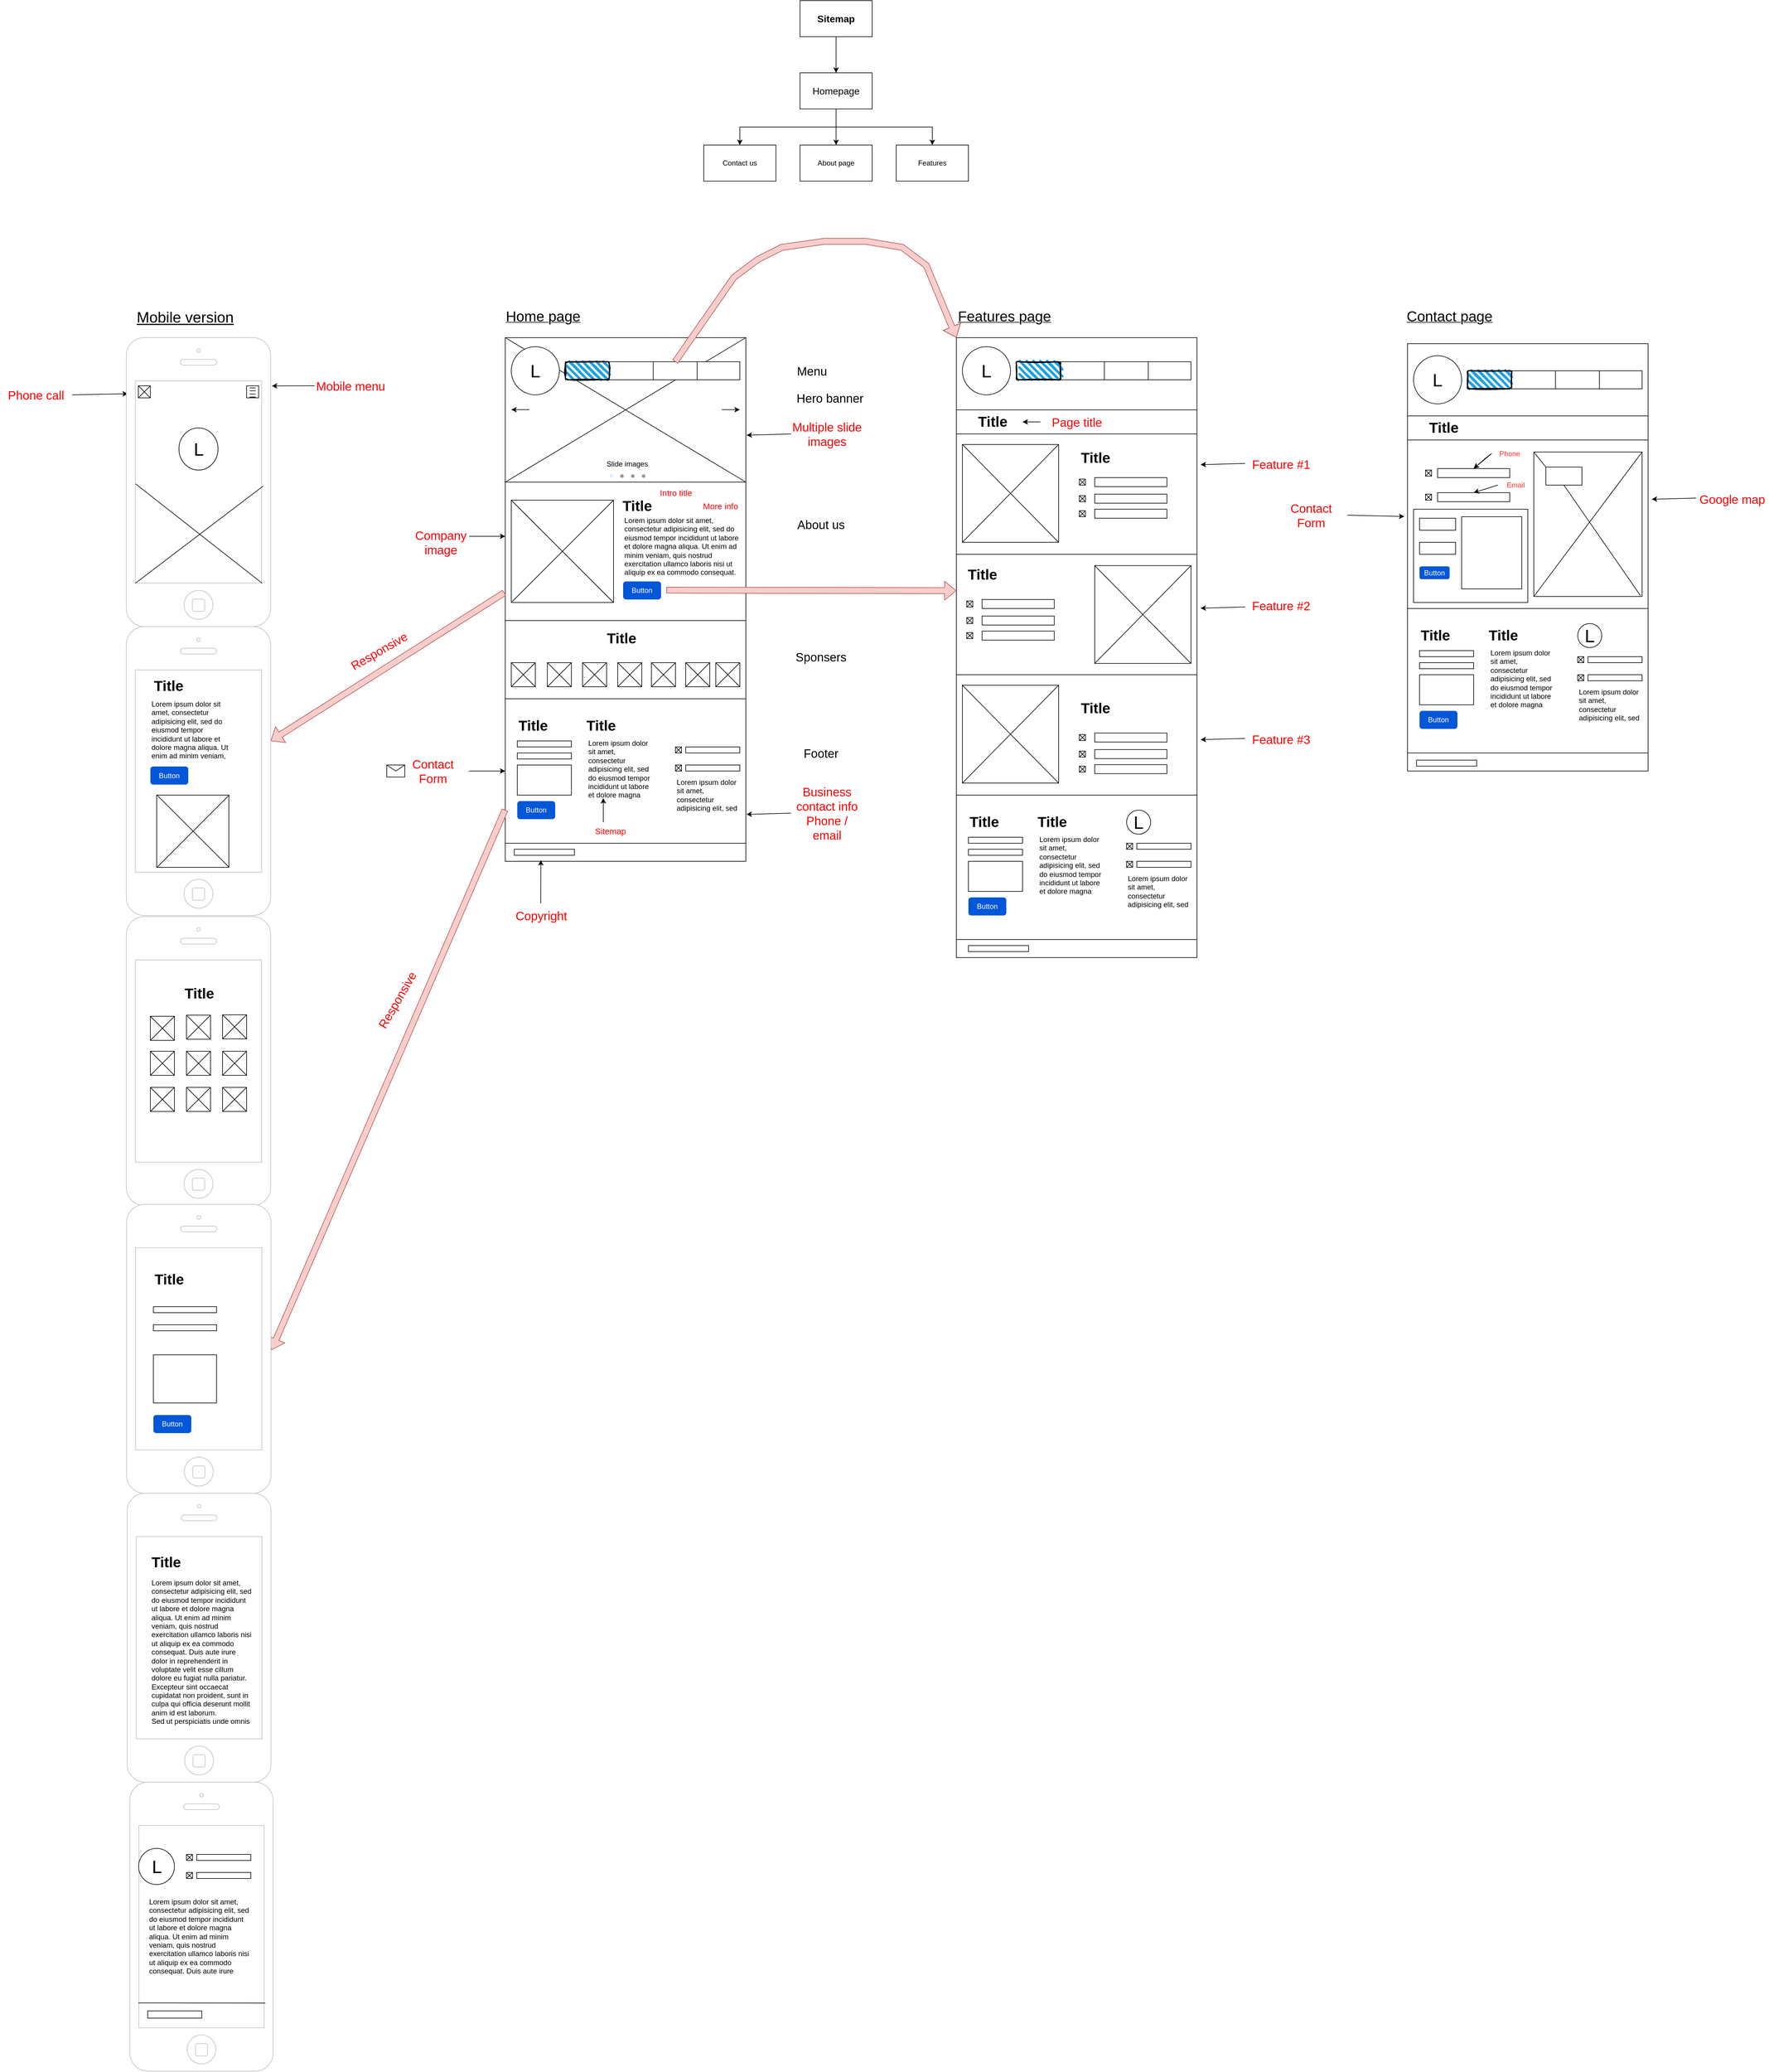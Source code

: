 <mxfile version="24.7.1" type="device">
  <diagram name="Page-1" id="gYIjuvFdzs4C5QcFScUS">
    <mxGraphModel dx="3427" dy="2500" grid="1" gridSize="10" guides="1" tooltips="1" connect="1" arrows="1" fold="1" page="1" pageScale="1" pageWidth="827" pageHeight="1169" math="0" shadow="0">
      <root>
        <mxCell id="0" />
        <mxCell id="1" parent="0" />
        <mxCell id="2vuc5O_I5Wunuj1L5ysl-2" value="&lt;font style=&quot;font-size: 16px;&quot;&gt;&lt;b&gt;Sitemap&lt;/b&gt;&lt;/font&gt;" style="rounded=0;whiteSpace=wrap;html=1;textShadow=0;" parent="1" vertex="1">
          <mxGeometry x="1130" y="-440" width="120" height="60" as="geometry" />
        </mxCell>
        <mxCell id="2vuc5O_I5Wunuj1L5ysl-3" value="" style="endArrow=classic;html=1;rounded=0;exitX=0.5;exitY=1;exitDx=0;exitDy=0;" parent="1" source="2vuc5O_I5Wunuj1L5ysl-2" edge="1">
          <mxGeometry width="50" height="50" relative="1" as="geometry">
            <mxPoint x="1250" y="-290" as="sourcePoint" />
            <mxPoint x="1190" y="-320" as="targetPoint" />
          </mxGeometry>
        </mxCell>
        <mxCell id="2vuc5O_I5Wunuj1L5ysl-4" value="&lt;font style=&quot;font-size: 16px;&quot;&gt;Homepage&lt;/font&gt;" style="rounded=0;whiteSpace=wrap;html=1;" parent="1" vertex="1">
          <mxGeometry x="1130" y="-320" width="120" height="60" as="geometry" />
        </mxCell>
        <mxCell id="2vuc5O_I5Wunuj1L5ysl-6" value="" style="endArrow=classic;html=1;rounded=0;exitX=0.5;exitY=1;exitDx=0;exitDy=0;entryX=0.5;entryY=0;entryDx=0;entryDy=0;" parent="1" source="2vuc5O_I5Wunuj1L5ysl-4" target="2vuc5O_I5Wunuj1L5ysl-10" edge="1">
          <mxGeometry width="50" height="50" relative="1" as="geometry">
            <mxPoint x="1260" y="-180" as="sourcePoint" />
            <mxPoint x="1330" y="-200" as="targetPoint" />
            <Array as="points">
              <mxPoint x="1190" y="-230" />
              <mxPoint x="1350" y="-230" />
            </Array>
          </mxGeometry>
        </mxCell>
        <mxCell id="2vuc5O_I5Wunuj1L5ysl-7" value="" style="endArrow=classic;html=1;rounded=0;exitX=0.5;exitY=1;exitDx=0;exitDy=0;" parent="1" source="2vuc5O_I5Wunuj1L5ysl-4" edge="1">
          <mxGeometry width="50" height="50" relative="1" as="geometry">
            <mxPoint x="1180" y="-140" as="sourcePoint" />
            <mxPoint x="1190" y="-200" as="targetPoint" />
          </mxGeometry>
        </mxCell>
        <mxCell id="2vuc5O_I5Wunuj1L5ysl-8" value="" style="endArrow=classic;html=1;rounded=0;exitX=0.5;exitY=1;exitDx=0;exitDy=0;entryX=0.5;entryY=0;entryDx=0;entryDy=0;" parent="1" source="2vuc5O_I5Wunuj1L5ysl-4" target="2vuc5O_I5Wunuj1L5ysl-11" edge="1">
          <mxGeometry width="50" height="50" relative="1" as="geometry">
            <mxPoint x="1150" y="-120" as="sourcePoint" />
            <mxPoint x="1050" y="-200" as="targetPoint" />
            <Array as="points">
              <mxPoint x="1190" y="-230" />
              <mxPoint x="1030" y="-230" />
            </Array>
          </mxGeometry>
        </mxCell>
        <mxCell id="2vuc5O_I5Wunuj1L5ysl-9" value="About page" style="rounded=0;whiteSpace=wrap;html=1;" parent="1" vertex="1">
          <mxGeometry x="1130" y="-200" width="120" height="60" as="geometry" />
        </mxCell>
        <mxCell id="2vuc5O_I5Wunuj1L5ysl-10" value="Features" style="rounded=0;whiteSpace=wrap;html=1;" parent="1" vertex="1">
          <mxGeometry x="1290" y="-200" width="120" height="60" as="geometry" />
        </mxCell>
        <mxCell id="2vuc5O_I5Wunuj1L5ysl-11" value="Contact us" style="rounded=0;whiteSpace=wrap;html=1;" parent="1" vertex="1">
          <mxGeometry x="970" y="-200" width="120" height="60" as="geometry" />
        </mxCell>
        <mxCell id="2vuc5O_I5Wunuj1L5ysl-12" value="&lt;font style=&quot;font-size: 24px;&quot;&gt;Home page&lt;/font&gt;" style="text;html=1;align=center;verticalAlign=middle;whiteSpace=wrap;rounded=0;fontStyle=4" parent="1" vertex="1">
          <mxGeometry x="593" y="70" width="220" height="30" as="geometry" />
        </mxCell>
        <mxCell id="2vuc5O_I5Wunuj1L5ysl-13" value="" style="rounded=0;whiteSpace=wrap;html=1;" parent="1" vertex="1">
          <mxGeometry x="640" y="120" width="400" height="240" as="geometry" />
        </mxCell>
        <mxCell id="2vuc5O_I5Wunuj1L5ysl-21" value="" style="endArrow=none;html=1;rounded=0;entryX=1;entryY=0;entryDx=0;entryDy=0;exitX=0;exitY=1;exitDx=0;exitDy=0;" parent="1" source="2vuc5O_I5Wunuj1L5ysl-13" target="2vuc5O_I5Wunuj1L5ysl-13" edge="1">
          <mxGeometry width="50" height="50" relative="1" as="geometry">
            <mxPoint x="680" y="360" as="sourcePoint" />
            <mxPoint x="730" y="310" as="targetPoint" />
          </mxGeometry>
        </mxCell>
        <mxCell id="2vuc5O_I5Wunuj1L5ysl-22" value="" style="endArrow=none;html=1;rounded=0;exitX=0;exitY=0;exitDx=0;exitDy=0;entryX=1;entryY=1;entryDx=0;entryDy=0;" parent="1" source="2vuc5O_I5Wunuj1L5ysl-13" target="2vuc5O_I5Wunuj1L5ysl-13" edge="1">
          <mxGeometry width="50" height="50" relative="1" as="geometry">
            <mxPoint x="730" y="230" as="sourcePoint" />
            <mxPoint x="780" y="180" as="targetPoint" />
          </mxGeometry>
        </mxCell>
        <mxCell id="2vuc5O_I5Wunuj1L5ysl-23" value="&lt;font style=&quot;font-size: 30px;&quot;&gt;L&lt;/font&gt;" style="ellipse;whiteSpace=wrap;html=1;" parent="1" vertex="1">
          <mxGeometry x="650" y="135" width="80" height="80" as="geometry" />
        </mxCell>
        <mxCell id="2vuc5O_I5Wunuj1L5ysl-24" value="" style="rounded=0;whiteSpace=wrap;html=1;" parent="1" vertex="1">
          <mxGeometry x="740" y="160" width="290" height="30" as="geometry" />
        </mxCell>
        <mxCell id="2vuc5O_I5Wunuj1L5ysl-31" value="" style="rounded=0;whiteSpace=wrap;html=1;" parent="1" vertex="1">
          <mxGeometry x="813" y="160" width="73" height="30" as="geometry" />
        </mxCell>
        <mxCell id="2vuc5O_I5Wunuj1L5ysl-32" value="" style="rounded=0;whiteSpace=wrap;html=1;" parent="1" vertex="1">
          <mxGeometry x="886" y="160" width="73" height="30" as="geometry" />
        </mxCell>
        <mxCell id="2vuc5O_I5Wunuj1L5ysl-34" value="Slide images" style="text;html=1;align=center;verticalAlign=middle;whiteSpace=wrap;rounded=0;" parent="1" vertex="1">
          <mxGeometry x="803" y="320" width="80" height="20" as="geometry" />
        </mxCell>
        <mxCell id="2vuc5O_I5Wunuj1L5ysl-35" value="" style="rounded=0;whiteSpace=wrap;html=1;" parent="1" vertex="1">
          <mxGeometry x="640" y="360" width="400" height="230" as="geometry" />
        </mxCell>
        <mxCell id="2vuc5O_I5Wunuj1L5ysl-36" value="" style="whiteSpace=wrap;html=1;aspect=fixed;" parent="1" vertex="1">
          <mxGeometry x="650" y="390" width="170" height="170" as="geometry" />
        </mxCell>
        <mxCell id="2vuc5O_I5Wunuj1L5ysl-37" value="" style="endArrow=none;html=1;rounded=0;entryX=1;entryY=0;entryDx=0;entryDy=0;exitX=0;exitY=1;exitDx=0;exitDy=0;" parent="1" source="2vuc5O_I5Wunuj1L5ysl-36" target="2vuc5O_I5Wunuj1L5ysl-36" edge="1">
          <mxGeometry width="50" height="50" relative="1" as="geometry">
            <mxPoint x="670" y="510" as="sourcePoint" />
            <mxPoint x="720" y="460" as="targetPoint" />
          </mxGeometry>
        </mxCell>
        <mxCell id="2vuc5O_I5Wunuj1L5ysl-38" value="" style="endArrow=none;html=1;rounded=0;exitX=0;exitY=0;exitDx=0;exitDy=0;entryX=1;entryY=1;entryDx=0;entryDy=0;" parent="1" source="2vuc5O_I5Wunuj1L5ysl-36" target="2vuc5O_I5Wunuj1L5ysl-36" edge="1">
          <mxGeometry width="50" height="50" relative="1" as="geometry">
            <mxPoint x="820" y="500" as="sourcePoint" />
            <mxPoint x="870" y="450" as="targetPoint" />
          </mxGeometry>
        </mxCell>
        <mxCell id="2vuc5O_I5Wunuj1L5ysl-41" value="Lorem ipsum dolor sit amet, consectetur adipisicing elit, sed do eiusmod tempor incididunt ut labore et dolore magna aliqua. Ut enim ad minim veniam, quis nostrud exercitation ullamco laboris nisi ut aliquip ex ea commodo consequat." style="text;spacingTop=-5;whiteSpace=wrap;html=1;align=left;fontSize=12;fontFamily=Helvetica;fillColor=none;strokeColor=none;" parent="1" vertex="1">
          <mxGeometry x="836" y="415" width="194" height="110" as="geometry" />
        </mxCell>
        <mxCell id="2vuc5O_I5Wunuj1L5ysl-42" value="Button" style="rounded=1;fillColor=#0057D8;strokeColor=none;html=1;whiteSpace=wrap;fontColor=#ffffff;align=center;verticalAlign=middle;fontStyle=0;fontSize=12;sketch=0;" parent="1" vertex="1">
          <mxGeometry x="836" y="525" width="63" height="30" as="geometry" />
        </mxCell>
        <mxCell id="2vuc5O_I5Wunuj1L5ysl-43" value="" style="verticalLabelPosition=bottom;shadow=0;dashed=0;align=center;html=1;verticalAlign=top;strokeWidth=1;shape=mxgraph.mockup.navigation.pageControl;fillColor=#999999;strokeColor=#ddeeff;" parent="1" vertex="1">
          <mxGeometry x="813" y="335" width="60" height="30" as="geometry" />
        </mxCell>
        <mxCell id="2vuc5O_I5Wunuj1L5ysl-44" value="Title" style="text;strokeColor=none;fillColor=none;html=1;fontSize=24;fontStyle=1;verticalAlign=middle;align=center;" parent="1" vertex="1">
          <mxGeometry x="808.5" y="380" width="100" height="40" as="geometry" />
        </mxCell>
        <mxCell id="2vuc5O_I5Wunuj1L5ysl-45" value="" style="rounded=0;whiteSpace=wrap;html=1;" parent="1" vertex="1">
          <mxGeometry x="640" y="590" width="400" height="130" as="geometry" />
        </mxCell>
        <mxCell id="2vuc5O_I5Wunuj1L5ysl-47" value="" style="endArrow=classic;html=1;rounded=0;" parent="1" edge="1">
          <mxGeometry width="50" height="50" relative="1" as="geometry">
            <mxPoint x="1000" y="239.66" as="sourcePoint" />
            <mxPoint x="1030" y="239.66" as="targetPoint" />
            <Array as="points">
              <mxPoint x="1020" y="239.66" />
            </Array>
          </mxGeometry>
        </mxCell>
        <mxCell id="2vuc5O_I5Wunuj1L5ysl-48" value="" style="endArrow=classic;html=1;rounded=0;" parent="1" edge="1">
          <mxGeometry width="50" height="50" relative="1" as="geometry">
            <mxPoint x="680" y="239.66" as="sourcePoint" />
            <mxPoint x="650" y="239.66" as="targetPoint" />
          </mxGeometry>
        </mxCell>
        <mxCell id="2vuc5O_I5Wunuj1L5ysl-49" value="Title" style="text;strokeColor=none;fillColor=none;html=1;fontSize=24;fontStyle=1;verticalAlign=middle;align=center;" parent="1" vertex="1">
          <mxGeometry x="783" y="600" width="100" height="40" as="geometry" />
        </mxCell>
        <mxCell id="2vuc5O_I5Wunuj1L5ysl-51" value="" style="rounded=0;whiteSpace=wrap;html=1;" parent="1" vertex="1">
          <mxGeometry x="650" y="660" width="40" height="40" as="geometry" />
        </mxCell>
        <mxCell id="2vuc5O_I5Wunuj1L5ysl-52" value="" style="endArrow=none;html=1;rounded=0;exitX=0;exitY=1;exitDx=0;exitDy=0;" parent="1" source="2vuc5O_I5Wunuj1L5ysl-51" edge="1">
          <mxGeometry width="50" height="50" relative="1" as="geometry">
            <mxPoint x="640" y="710" as="sourcePoint" />
            <mxPoint x="690" y="660" as="targetPoint" />
          </mxGeometry>
        </mxCell>
        <mxCell id="2vuc5O_I5Wunuj1L5ysl-53" value="" style="endArrow=none;html=1;rounded=0;exitX=0;exitY=0;exitDx=0;exitDy=0;entryX=1;entryY=1;entryDx=0;entryDy=0;" parent="1" source="2vuc5O_I5Wunuj1L5ysl-51" target="2vuc5O_I5Wunuj1L5ysl-51" edge="1">
          <mxGeometry width="50" height="50" relative="1" as="geometry">
            <mxPoint x="640" y="590" as="sourcePoint" />
            <mxPoint x="690" y="540" as="targetPoint" />
          </mxGeometry>
        </mxCell>
        <mxCell id="2vuc5O_I5Wunuj1L5ysl-71" value="" style="rounded=0;whiteSpace=wrap;html=1;" parent="1" vertex="1">
          <mxGeometry x="710" y="660" width="40" height="40" as="geometry" />
        </mxCell>
        <mxCell id="2vuc5O_I5Wunuj1L5ysl-72" value="" style="endArrow=none;html=1;rounded=0;exitX=0;exitY=1;exitDx=0;exitDy=0;" parent="1" source="2vuc5O_I5Wunuj1L5ysl-71" edge="1">
          <mxGeometry width="50" height="50" relative="1" as="geometry">
            <mxPoint x="700" y="710" as="sourcePoint" />
            <mxPoint x="750" y="660" as="targetPoint" />
          </mxGeometry>
        </mxCell>
        <mxCell id="2vuc5O_I5Wunuj1L5ysl-73" value="" style="endArrow=none;html=1;rounded=0;exitX=0;exitY=0;exitDx=0;exitDy=0;entryX=1;entryY=1;entryDx=0;entryDy=0;" parent="1" source="2vuc5O_I5Wunuj1L5ysl-71" target="2vuc5O_I5Wunuj1L5ysl-71" edge="1">
          <mxGeometry width="50" height="50" relative="1" as="geometry">
            <mxPoint x="700" y="590" as="sourcePoint" />
            <mxPoint x="750" y="540" as="targetPoint" />
          </mxGeometry>
        </mxCell>
        <mxCell id="2vuc5O_I5Wunuj1L5ysl-74" value="" style="rounded=0;whiteSpace=wrap;html=1;" parent="1" vertex="1">
          <mxGeometry x="768.5" y="660" width="40" height="40" as="geometry" />
        </mxCell>
        <mxCell id="2vuc5O_I5Wunuj1L5ysl-75" value="" style="endArrow=none;html=1;rounded=0;exitX=0;exitY=1;exitDx=0;exitDy=0;" parent="1" source="2vuc5O_I5Wunuj1L5ysl-74" edge="1">
          <mxGeometry width="50" height="50" relative="1" as="geometry">
            <mxPoint x="758.5" y="710" as="sourcePoint" />
            <mxPoint x="808.5" y="660" as="targetPoint" />
          </mxGeometry>
        </mxCell>
        <mxCell id="2vuc5O_I5Wunuj1L5ysl-76" value="" style="endArrow=none;html=1;rounded=0;exitX=0;exitY=0;exitDx=0;exitDy=0;entryX=1;entryY=1;entryDx=0;entryDy=0;" parent="1" source="2vuc5O_I5Wunuj1L5ysl-74" target="2vuc5O_I5Wunuj1L5ysl-74" edge="1">
          <mxGeometry width="50" height="50" relative="1" as="geometry">
            <mxPoint x="758.5" y="590" as="sourcePoint" />
            <mxPoint x="808.5" y="540" as="targetPoint" />
          </mxGeometry>
        </mxCell>
        <mxCell id="2vuc5O_I5Wunuj1L5ysl-77" value="" style="rounded=0;whiteSpace=wrap;html=1;" parent="1" vertex="1">
          <mxGeometry x="827" y="660" width="40" height="40" as="geometry" />
        </mxCell>
        <mxCell id="2vuc5O_I5Wunuj1L5ysl-78" value="" style="endArrow=none;html=1;rounded=0;exitX=0;exitY=1;exitDx=0;exitDy=0;" parent="1" source="2vuc5O_I5Wunuj1L5ysl-77" edge="1">
          <mxGeometry width="50" height="50" relative="1" as="geometry">
            <mxPoint x="817" y="710" as="sourcePoint" />
            <mxPoint x="867" y="660" as="targetPoint" />
          </mxGeometry>
        </mxCell>
        <mxCell id="2vuc5O_I5Wunuj1L5ysl-79" value="" style="endArrow=none;html=1;rounded=0;exitX=0;exitY=0;exitDx=0;exitDy=0;entryX=1;entryY=1;entryDx=0;entryDy=0;" parent="1" source="2vuc5O_I5Wunuj1L5ysl-77" target="2vuc5O_I5Wunuj1L5ysl-77" edge="1">
          <mxGeometry width="50" height="50" relative="1" as="geometry">
            <mxPoint x="817" y="590" as="sourcePoint" />
            <mxPoint x="867" y="540" as="targetPoint" />
          </mxGeometry>
        </mxCell>
        <mxCell id="2vuc5O_I5Wunuj1L5ysl-83" value="" style="rounded=0;whiteSpace=wrap;html=1;" parent="1" vertex="1">
          <mxGeometry x="883" y="660" width="40" height="40" as="geometry" />
        </mxCell>
        <mxCell id="2vuc5O_I5Wunuj1L5ysl-84" value="" style="endArrow=none;html=1;rounded=0;exitX=0;exitY=1;exitDx=0;exitDy=0;" parent="1" source="2vuc5O_I5Wunuj1L5ysl-83" edge="1">
          <mxGeometry width="50" height="50" relative="1" as="geometry">
            <mxPoint x="873" y="710" as="sourcePoint" />
            <mxPoint x="923" y="660" as="targetPoint" />
          </mxGeometry>
        </mxCell>
        <mxCell id="2vuc5O_I5Wunuj1L5ysl-85" value="" style="endArrow=none;html=1;rounded=0;exitX=0;exitY=0;exitDx=0;exitDy=0;entryX=1;entryY=1;entryDx=0;entryDy=0;" parent="1" source="2vuc5O_I5Wunuj1L5ysl-83" target="2vuc5O_I5Wunuj1L5ysl-83" edge="1">
          <mxGeometry width="50" height="50" relative="1" as="geometry">
            <mxPoint x="873" y="590" as="sourcePoint" />
            <mxPoint x="923" y="540" as="targetPoint" />
          </mxGeometry>
        </mxCell>
        <mxCell id="2vuc5O_I5Wunuj1L5ysl-86" value="" style="rounded=0;whiteSpace=wrap;html=1;" parent="1" vertex="1">
          <mxGeometry x="940" y="660" width="40" height="40" as="geometry" />
        </mxCell>
        <mxCell id="2vuc5O_I5Wunuj1L5ysl-87" value="" style="endArrow=none;html=1;rounded=0;exitX=0;exitY=1;exitDx=0;exitDy=0;" parent="1" source="2vuc5O_I5Wunuj1L5ysl-86" edge="1">
          <mxGeometry width="50" height="50" relative="1" as="geometry">
            <mxPoint x="930" y="710" as="sourcePoint" />
            <mxPoint x="980" y="660" as="targetPoint" />
          </mxGeometry>
        </mxCell>
        <mxCell id="2vuc5O_I5Wunuj1L5ysl-88" value="" style="endArrow=none;html=1;rounded=0;exitX=0;exitY=0;exitDx=0;exitDy=0;entryX=1;entryY=1;entryDx=0;entryDy=0;" parent="1" source="2vuc5O_I5Wunuj1L5ysl-86" target="2vuc5O_I5Wunuj1L5ysl-86" edge="1">
          <mxGeometry width="50" height="50" relative="1" as="geometry">
            <mxPoint x="930" y="590" as="sourcePoint" />
            <mxPoint x="980" y="540" as="targetPoint" />
          </mxGeometry>
        </mxCell>
        <mxCell id="2vuc5O_I5Wunuj1L5ysl-89" value="" style="rounded=0;whiteSpace=wrap;html=1;" parent="1" vertex="1">
          <mxGeometry x="990" y="660" width="40" height="40" as="geometry" />
        </mxCell>
        <mxCell id="2vuc5O_I5Wunuj1L5ysl-90" value="" style="endArrow=none;html=1;rounded=0;exitX=0;exitY=1;exitDx=0;exitDy=0;" parent="1" source="2vuc5O_I5Wunuj1L5ysl-89" edge="1">
          <mxGeometry width="50" height="50" relative="1" as="geometry">
            <mxPoint x="980" y="710" as="sourcePoint" />
            <mxPoint x="1030" y="660" as="targetPoint" />
          </mxGeometry>
        </mxCell>
        <mxCell id="2vuc5O_I5Wunuj1L5ysl-91" value="" style="endArrow=none;html=1;rounded=0;exitX=0;exitY=0;exitDx=0;exitDy=0;entryX=1;entryY=1;entryDx=0;entryDy=0;" parent="1" source="2vuc5O_I5Wunuj1L5ysl-89" target="2vuc5O_I5Wunuj1L5ysl-89" edge="1">
          <mxGeometry width="50" height="50" relative="1" as="geometry">
            <mxPoint x="980" y="590" as="sourcePoint" />
            <mxPoint x="1030" y="540" as="targetPoint" />
          </mxGeometry>
        </mxCell>
        <mxCell id="2vuc5O_I5Wunuj1L5ysl-92" value="" style="rounded=0;whiteSpace=wrap;html=1;" parent="1" vertex="1">
          <mxGeometry x="640" y="720" width="400" height="240" as="geometry" />
        </mxCell>
        <mxCell id="2vuc5O_I5Wunuj1L5ysl-93" value="Title" style="text;strokeColor=none;fillColor=none;html=1;fontSize=24;fontStyle=1;verticalAlign=middle;align=left;" parent="1" vertex="1">
          <mxGeometry x="660" y="740" width="100" height="50" as="geometry" />
        </mxCell>
        <mxCell id="2vuc5O_I5Wunuj1L5ysl-94" value="" style="rounded=0;whiteSpace=wrap;html=1;" parent="1" vertex="1">
          <mxGeometry x="660" y="790" width="90" height="10" as="geometry" />
        </mxCell>
        <mxCell id="2vuc5O_I5Wunuj1L5ysl-95" value="" style="rounded=0;whiteSpace=wrap;html=1;" parent="1" vertex="1">
          <mxGeometry x="660" y="810" width="90" height="10" as="geometry" />
        </mxCell>
        <mxCell id="2vuc5O_I5Wunuj1L5ysl-96" value="" style="rounded=0;whiteSpace=wrap;html=1;" parent="1" vertex="1">
          <mxGeometry x="660" y="830" width="90" height="50" as="geometry" />
        </mxCell>
        <mxCell id="2vuc5O_I5Wunuj1L5ysl-98" value="Button" style="rounded=1;fillColor=#0057D8;strokeColor=none;html=1;whiteSpace=wrap;fontColor=#ffffff;align=center;verticalAlign=middle;fontStyle=0;fontSize=12;sketch=0;" parent="1" vertex="1">
          <mxGeometry x="660" y="890" width="63" height="30" as="geometry" />
        </mxCell>
        <mxCell id="2vuc5O_I5Wunuj1L5ysl-99" value="Title" style="text;strokeColor=none;fillColor=none;html=1;fontSize=24;fontStyle=1;verticalAlign=middle;align=left;" parent="1" vertex="1">
          <mxGeometry x="773" y="740" width="100" height="50" as="geometry" />
        </mxCell>
        <mxCell id="2vuc5O_I5Wunuj1L5ysl-100" value="Lorem ipsum dolor sit amet, consectetur adipisicing elit, sed do eiusmod tempor incididunt ut labore et dolore magna&amp;nbsp;" style="text;spacingTop=-5;whiteSpace=wrap;html=1;align=left;fontSize=12;fontFamily=Helvetica;fillColor=none;strokeColor=none;" parent="1" vertex="1">
          <mxGeometry x="776" y="785" width="107" height="110" as="geometry" />
        </mxCell>
        <mxCell id="2vuc5O_I5Wunuj1L5ysl-102" value="" style="rounded=0;whiteSpace=wrap;html=1;" parent="1" vertex="1">
          <mxGeometry x="923" y="800" width="10" height="10" as="geometry" />
        </mxCell>
        <mxCell id="2vuc5O_I5Wunuj1L5ysl-103" value="" style="endArrow=none;html=1;rounded=0;exitX=0;exitY=1;exitDx=0;exitDy=0;entryX=1;entryY=0;entryDx=0;entryDy=0;" parent="1" source="2vuc5O_I5Wunuj1L5ysl-102" target="2vuc5O_I5Wunuj1L5ysl-102" edge="1">
          <mxGeometry width="50" height="50" relative="1" as="geometry">
            <mxPoint x="933" y="840" as="sourcePoint" />
            <mxPoint x="983" y="790" as="targetPoint" />
          </mxGeometry>
        </mxCell>
        <mxCell id="2vuc5O_I5Wunuj1L5ysl-104" value="" style="endArrow=none;html=1;rounded=0;exitX=0;exitY=0;exitDx=0;exitDy=0;entryX=1;entryY=1;entryDx=0;entryDy=0;" parent="1" source="2vuc5O_I5Wunuj1L5ysl-102" target="2vuc5O_I5Wunuj1L5ysl-102" edge="1">
          <mxGeometry width="50" height="50" relative="1" as="geometry">
            <mxPoint x="943" y="850" as="sourcePoint" />
            <mxPoint x="993" y="800" as="targetPoint" />
          </mxGeometry>
        </mxCell>
        <mxCell id="2vuc5O_I5Wunuj1L5ysl-105" value="" style="rounded=0;whiteSpace=wrap;html=1;" parent="1" vertex="1">
          <mxGeometry x="923" y="830" width="10" height="10" as="geometry" />
        </mxCell>
        <mxCell id="2vuc5O_I5Wunuj1L5ysl-106" value="" style="endArrow=none;html=1;rounded=0;exitX=0;exitY=1;exitDx=0;exitDy=0;entryX=1;entryY=0;entryDx=0;entryDy=0;" parent="1" source="2vuc5O_I5Wunuj1L5ysl-105" target="2vuc5O_I5Wunuj1L5ysl-105" edge="1">
          <mxGeometry width="50" height="50" relative="1" as="geometry">
            <mxPoint x="933" y="870" as="sourcePoint" />
            <mxPoint x="983" y="820" as="targetPoint" />
          </mxGeometry>
        </mxCell>
        <mxCell id="2vuc5O_I5Wunuj1L5ysl-107" value="" style="endArrow=none;html=1;rounded=0;exitX=0;exitY=0;exitDx=0;exitDy=0;entryX=1;entryY=1;entryDx=0;entryDy=0;" parent="1" source="2vuc5O_I5Wunuj1L5ysl-105" target="2vuc5O_I5Wunuj1L5ysl-105" edge="1">
          <mxGeometry width="50" height="50" relative="1" as="geometry">
            <mxPoint x="943" y="880" as="sourcePoint" />
            <mxPoint x="993" y="830" as="targetPoint" />
          </mxGeometry>
        </mxCell>
        <mxCell id="2vuc5O_I5Wunuj1L5ysl-108" value="" style="rounded=0;whiteSpace=wrap;html=1;" parent="1" vertex="1">
          <mxGeometry x="940" y="800" width="90" height="10" as="geometry" />
        </mxCell>
        <mxCell id="2vuc5O_I5Wunuj1L5ysl-110" value="" style="rounded=0;whiteSpace=wrap;html=1;" parent="1" vertex="1">
          <mxGeometry x="940" y="830" width="90" height="10" as="geometry" />
        </mxCell>
        <mxCell id="2vuc5O_I5Wunuj1L5ysl-111" value="Lorem ipsum dolor sit amet, consectetur adipisicing elit, sed" style="text;spacingTop=-5;whiteSpace=wrap;html=1;align=left;fontSize=12;fontFamily=Helvetica;fillColor=none;strokeColor=none;" parent="1" vertex="1">
          <mxGeometry x="923" y="850" width="107" height="60" as="geometry" />
        </mxCell>
        <mxCell id="2vuc5O_I5Wunuj1L5ysl-112" value="" style="rounded=1;whiteSpace=wrap;html=1;strokeWidth=2;fillWeight=4;hachureGap=8;hachureAngle=45;fillColor=#1ba1e2;sketch=1;" parent="1" vertex="1">
          <mxGeometry x="740" y="160" width="73" height="30" as="geometry" />
        </mxCell>
        <mxCell id="2vuc5O_I5Wunuj1L5ysl-113" value="&lt;font style=&quot;font-size: 20px;&quot;&gt;Menu&lt;/font&gt;" style="text;html=1;align=center;verticalAlign=middle;whiteSpace=wrap;rounded=0;" parent="1" vertex="1">
          <mxGeometry x="1110" y="155" width="80" height="40" as="geometry" />
        </mxCell>
        <mxCell id="2vuc5O_I5Wunuj1L5ysl-114" value="&lt;font style=&quot;font-size: 20px;&quot;&gt;Hero banner&lt;/font&gt;" style="text;html=1;align=center;verticalAlign=middle;whiteSpace=wrap;rounded=0;" parent="1" vertex="1">
          <mxGeometry x="1120" y="200" width="120" height="40" as="geometry" />
        </mxCell>
        <mxCell id="2vuc5O_I5Wunuj1L5ysl-115" value="&lt;font style=&quot;font-size: 20px;&quot;&gt;About us&lt;/font&gt;" style="text;html=1;align=center;verticalAlign=middle;whiteSpace=wrap;rounded=0;" parent="1" vertex="1">
          <mxGeometry x="1110" y="410" width="110" height="40" as="geometry" />
        </mxCell>
        <mxCell id="2vuc5O_I5Wunuj1L5ysl-116" value="&lt;font style=&quot;font-size: 20px;&quot;&gt;Sponsers&lt;/font&gt;" style="text;html=1;align=center;verticalAlign=middle;whiteSpace=wrap;rounded=0;" parent="1" vertex="1">
          <mxGeometry x="1110" y="630" width="110" height="40" as="geometry" />
        </mxCell>
        <mxCell id="2vuc5O_I5Wunuj1L5ysl-117" value="&lt;font style=&quot;font-size: 20px;&quot;&gt;Footer&lt;/font&gt;" style="text;html=1;align=center;verticalAlign=middle;whiteSpace=wrap;rounded=0;" parent="1" vertex="1">
          <mxGeometry x="1110" y="790" width="110" height="40" as="geometry" />
        </mxCell>
        <mxCell id="2vuc5O_I5Wunuj1L5ysl-118" value="&lt;font style=&quot;font-size: 20px;&quot;&gt;Business contact info&lt;/font&gt;&lt;div&gt;&lt;font style=&quot;font-size: 20px;&quot;&gt;Phone / email&lt;/font&gt;&lt;/div&gt;" style="text;html=1;align=center;verticalAlign=middle;whiteSpace=wrap;rounded=0;fontColor=#FF0000;" parent="1" vertex="1">
          <mxGeometry x="1120" y="890" width="110" height="40" as="geometry" />
        </mxCell>
        <mxCell id="2vuc5O_I5Wunuj1L5ysl-119" value="&lt;span style=&quot;font-size: 20px;&quot;&gt;Multiple slide images&lt;/span&gt;" style="text;html=1;align=center;verticalAlign=middle;whiteSpace=wrap;rounded=0;fontColor=#FF0000;" parent="1" vertex="1">
          <mxGeometry x="1115" y="260" width="120" height="40" as="geometry" />
        </mxCell>
        <mxCell id="2vuc5O_I5Wunuj1L5ysl-120" value="&lt;font style=&quot;font-size: 14px;&quot;&gt;Intro title&lt;/font&gt;" style="text;html=1;align=center;verticalAlign=middle;whiteSpace=wrap;rounded=0;fontColor=#FF0000;" parent="1" vertex="1">
          <mxGeometry x="889" y="365" width="70" height="25" as="geometry" />
        </mxCell>
        <mxCell id="2vuc5O_I5Wunuj1L5ysl-121" value="&lt;font style=&quot;font-size: 14px;&quot;&gt;More info&lt;/font&gt;" style="text;html=1;align=center;verticalAlign=middle;whiteSpace=wrap;rounded=0;fontColor=#FF0000;" parent="1" vertex="1">
          <mxGeometry x="963" y="385" width="70" height="30" as="geometry" />
        </mxCell>
        <mxCell id="2vuc5O_I5Wunuj1L5ysl-122" value="&lt;span style=&quot;font-size: 20px;&quot;&gt;Company image&lt;/span&gt;" style="text;html=1;align=center;verticalAlign=middle;whiteSpace=wrap;rounded=0;fontColor=#FF0000;" parent="1" vertex="1">
          <mxGeometry x="473" y="440" width="120" height="40" as="geometry" />
        </mxCell>
        <mxCell id="2vuc5O_I5Wunuj1L5ysl-123" value="&lt;span style=&quot;font-size: 20px;&quot;&gt;Contact Form&lt;/span&gt;" style="text;html=1;align=center;verticalAlign=middle;whiteSpace=wrap;rounded=0;fontColor=#FF0000;" parent="1" vertex="1">
          <mxGeometry x="460" y="820" width="120" height="40" as="geometry" />
        </mxCell>
        <mxCell id="2vuc5O_I5Wunuj1L5ysl-124" value="" style="shape=message;html=1;html=1;outlineConnect=0;labelPosition=center;verticalLabelPosition=bottom;align=center;verticalAlign=top;" parent="1" vertex="1">
          <mxGeometry x="443" y="830" width="30" height="20" as="geometry" />
        </mxCell>
        <mxCell id="2vuc5O_I5Wunuj1L5ysl-125" value="&lt;font style=&quot;font-size: 14px;&quot;&gt;Sitemap&lt;/font&gt;" style="text;html=1;align=center;verticalAlign=middle;whiteSpace=wrap;rounded=0;fontColor=#FF0000;" parent="1" vertex="1">
          <mxGeometry x="755" y="920" width="120" height="40" as="geometry" />
        </mxCell>
        <mxCell id="2vuc5O_I5Wunuj1L5ysl-126" value="" style="endArrow=classic;html=1;rounded=0;exitX=1;exitY=0.5;exitDx=0;exitDy=0;" parent="1" source="2vuc5O_I5Wunuj1L5ysl-123" target="2vuc5O_I5Wunuj1L5ysl-92" edge="1">
          <mxGeometry width="50" height="50" relative="1" as="geometry">
            <mxPoint x="460" y="710" as="sourcePoint" />
            <mxPoint x="510" y="660" as="targetPoint" />
          </mxGeometry>
        </mxCell>
        <mxCell id="2vuc5O_I5Wunuj1L5ysl-127" value="" style="endArrow=classic;html=1;rounded=0;exitX=1;exitY=0.5;exitDx=0;exitDy=0;" parent="1" edge="1">
          <mxGeometry width="50" height="50" relative="1" as="geometry">
            <mxPoint x="580" y="450" as="sourcePoint" />
            <mxPoint x="640" y="450" as="targetPoint" />
          </mxGeometry>
        </mxCell>
        <mxCell id="2vuc5O_I5Wunuj1L5ysl-128" value="" style="endArrow=classic;html=1;rounded=0;entryX=1.003;entryY=0.675;entryDx=0;entryDy=0;entryPerimeter=0;exitX=0;exitY=0.5;exitDx=0;exitDy=0;" parent="1" source="2vuc5O_I5Wunuj1L5ysl-119" target="2vuc5O_I5Wunuj1L5ysl-13" edge="1">
          <mxGeometry width="50" height="50" relative="1" as="geometry">
            <mxPoint x="1390" y="190" as="sourcePoint" />
            <mxPoint x="1440" y="140" as="targetPoint" />
          </mxGeometry>
        </mxCell>
        <mxCell id="2vuc5O_I5Wunuj1L5ysl-129" value="" style="endArrow=classic;html=1;rounded=0;entryX=1.003;entryY=0.675;entryDx=0;entryDy=0;entryPerimeter=0;exitX=0;exitY=0.5;exitDx=0;exitDy=0;" parent="1" edge="1">
          <mxGeometry width="50" height="50" relative="1" as="geometry">
            <mxPoint x="1115" y="910" as="sourcePoint" />
            <mxPoint x="1041" y="912" as="targetPoint" />
          </mxGeometry>
        </mxCell>
        <mxCell id="2vuc5O_I5Wunuj1L5ysl-130" value="" style="rounded=0;whiteSpace=wrap;html=1;" parent="1" vertex="1">
          <mxGeometry x="1390" y="120" width="400" height="160" as="geometry" />
        </mxCell>
        <mxCell id="2vuc5O_I5Wunuj1L5ysl-131" value="&lt;font style=&quot;font-size: 30px;&quot;&gt;L&lt;/font&gt;" style="ellipse;whiteSpace=wrap;html=1;" parent="1" vertex="1">
          <mxGeometry x="1400" y="135" width="80" height="80" as="geometry" />
        </mxCell>
        <mxCell id="2vuc5O_I5Wunuj1L5ysl-132" value="" style="rounded=0;whiteSpace=wrap;html=1;" parent="1" vertex="1">
          <mxGeometry x="1490" y="160" width="290" height="30" as="geometry" />
        </mxCell>
        <mxCell id="2vuc5O_I5Wunuj1L5ysl-133" value="" style="rounded=0;whiteSpace=wrap;html=1;" parent="1" vertex="1">
          <mxGeometry x="1636" y="160" width="73" height="30" as="geometry" />
        </mxCell>
        <mxCell id="2vuc5O_I5Wunuj1L5ysl-134" value="" style="rounded=0;whiteSpace=wrap;html=1;" parent="1" vertex="1">
          <mxGeometry x="1563" y="160" width="73" height="30" as="geometry" />
        </mxCell>
        <mxCell id="2vuc5O_I5Wunuj1L5ysl-135" value="" style="rounded=1;whiteSpace=wrap;html=1;strokeWidth=2;fillWeight=4;hachureGap=8;hachureAngle=45;fillColor=#1ba1e2;sketch=1;" parent="1" vertex="1">
          <mxGeometry x="1490" y="160" width="73" height="30" as="geometry" />
        </mxCell>
        <mxCell id="2vuc5O_I5Wunuj1L5ysl-136" value="" style="endArrow=none;html=1;rounded=0;exitX=0;exitY=0.75;exitDx=0;exitDy=0;entryX=1;entryY=0.75;entryDx=0;entryDy=0;" parent="1" source="2vuc5O_I5Wunuj1L5ysl-130" target="2vuc5O_I5Wunuj1L5ysl-130" edge="1">
          <mxGeometry width="50" height="50" relative="1" as="geometry">
            <mxPoint x="1530" y="420" as="sourcePoint" />
            <mxPoint x="1580" y="370" as="targetPoint" />
          </mxGeometry>
        </mxCell>
        <mxCell id="2vuc5O_I5Wunuj1L5ysl-138" value="Title" style="text;strokeColor=none;fillColor=none;html=1;fontSize=24;fontStyle=1;verticalAlign=middle;align=center;" parent="1" vertex="1">
          <mxGeometry x="1400" y="240" width="100" height="40" as="geometry" />
        </mxCell>
        <mxCell id="2vuc5O_I5Wunuj1L5ysl-139" value="&lt;span style=&quot;font-size: 20px;&quot;&gt;Page title&lt;/span&gt;" style="text;html=1;align=center;verticalAlign=middle;whiteSpace=wrap;rounded=0;fontColor=#FF0000;" parent="1" vertex="1">
          <mxGeometry x="1529.75" y="240" width="120.5" height="40" as="geometry" />
        </mxCell>
        <mxCell id="2vuc5O_I5Wunuj1L5ysl-140" value="" style="endArrow=classic;html=1;rounded=0;exitX=0;exitY=0.5;exitDx=0;exitDy=0;entryX=1;entryY=0.5;entryDx=0;entryDy=0;" parent="1" source="2vuc5O_I5Wunuj1L5ysl-139" target="2vuc5O_I5Wunuj1L5ysl-138" edge="1">
          <mxGeometry width="50" height="50" relative="1" as="geometry">
            <mxPoint x="1510" y="380" as="sourcePoint" />
            <mxPoint x="1560" y="330" as="targetPoint" />
          </mxGeometry>
        </mxCell>
        <mxCell id="2vuc5O_I5Wunuj1L5ysl-141" value="" style="rounded=0;whiteSpace=wrap;html=1;" parent="1" vertex="1">
          <mxGeometry x="1390" y="280" width="400" height="200" as="geometry" />
        </mxCell>
        <mxCell id="2vuc5O_I5Wunuj1L5ysl-142" value="" style="rounded=0;whiteSpace=wrap;html=1;" parent="1" vertex="1">
          <mxGeometry x="1400" y="297.5" width="160" height="162.5" as="geometry" />
        </mxCell>
        <mxCell id="2vuc5O_I5Wunuj1L5ysl-143" value="" style="endArrow=none;html=1;rounded=0;exitX=0;exitY=1;exitDx=0;exitDy=0;entryX=1;entryY=0;entryDx=0;entryDy=0;" parent="1" source="2vuc5O_I5Wunuj1L5ysl-142" target="2vuc5O_I5Wunuj1L5ysl-142" edge="1">
          <mxGeometry width="50" height="50" relative="1" as="geometry">
            <mxPoint x="1560" y="600" as="sourcePoint" />
            <mxPoint x="1610" y="550" as="targetPoint" />
          </mxGeometry>
        </mxCell>
        <mxCell id="2vuc5O_I5Wunuj1L5ysl-144" value="" style="endArrow=none;html=1;rounded=0;exitX=0;exitY=0;exitDx=0;exitDy=0;entryX=1;entryY=1;entryDx=0;entryDy=0;" parent="1" source="2vuc5O_I5Wunuj1L5ysl-142" target="2vuc5O_I5Wunuj1L5ysl-142" edge="1">
          <mxGeometry width="50" height="50" relative="1" as="geometry">
            <mxPoint x="1600" y="580" as="sourcePoint" />
            <mxPoint x="1650" y="530" as="targetPoint" />
          </mxGeometry>
        </mxCell>
        <mxCell id="2vuc5O_I5Wunuj1L5ysl-145" value="Title" style="text;strokeColor=none;fillColor=none;html=1;fontSize=24;fontStyle=1;verticalAlign=middle;align=left;" parent="1" vertex="1">
          <mxGeometry x="1594.5" y="300" width="100" height="40" as="geometry" />
        </mxCell>
        <mxCell id="2vuc5O_I5Wunuj1L5ysl-150" value="" style="rounded=0;whiteSpace=wrap;html=1;" parent="1" vertex="1">
          <mxGeometry x="1594.5" y="355" width="10" height="10" as="geometry" />
        </mxCell>
        <mxCell id="2vuc5O_I5Wunuj1L5ysl-151" value="" style="endArrow=none;html=1;rounded=0;exitX=0;exitY=1;exitDx=0;exitDy=0;entryX=1;entryY=0;entryDx=0;entryDy=0;" parent="1" source="2vuc5O_I5Wunuj1L5ysl-150" target="2vuc5O_I5Wunuj1L5ysl-150" edge="1">
          <mxGeometry width="50" height="50" relative="1" as="geometry">
            <mxPoint x="1604.5" y="395" as="sourcePoint" />
            <mxPoint x="1654.5" y="345" as="targetPoint" />
          </mxGeometry>
        </mxCell>
        <mxCell id="2vuc5O_I5Wunuj1L5ysl-152" value="" style="endArrow=none;html=1;rounded=0;exitX=0;exitY=0;exitDx=0;exitDy=0;entryX=1;entryY=1;entryDx=0;entryDy=0;" parent="1" source="2vuc5O_I5Wunuj1L5ysl-150" target="2vuc5O_I5Wunuj1L5ysl-150" edge="1">
          <mxGeometry width="50" height="50" relative="1" as="geometry">
            <mxPoint x="1604.5" y="385" as="sourcePoint" />
            <mxPoint x="1654.5" y="335" as="targetPoint" />
          </mxGeometry>
        </mxCell>
        <mxCell id="2vuc5O_I5Wunuj1L5ysl-154" value="" style="rounded=0;whiteSpace=wrap;html=1;" parent="1" vertex="1">
          <mxGeometry x="1620" y="352.5" width="120" height="15" as="geometry" />
        </mxCell>
        <mxCell id="2vuc5O_I5Wunuj1L5ysl-155" value="" style="rounded=0;whiteSpace=wrap;html=1;" parent="1" vertex="1">
          <mxGeometry x="1594.5" y="382.5" width="10" height="10" as="geometry" />
        </mxCell>
        <mxCell id="2vuc5O_I5Wunuj1L5ysl-156" value="" style="endArrow=none;html=1;rounded=0;exitX=0;exitY=1;exitDx=0;exitDy=0;entryX=1;entryY=0;entryDx=0;entryDy=0;" parent="1" source="2vuc5O_I5Wunuj1L5ysl-155" target="2vuc5O_I5Wunuj1L5ysl-155" edge="1">
          <mxGeometry width="50" height="50" relative="1" as="geometry">
            <mxPoint x="1604.5" y="422.5" as="sourcePoint" />
            <mxPoint x="1654.5" y="372.5" as="targetPoint" />
          </mxGeometry>
        </mxCell>
        <mxCell id="2vuc5O_I5Wunuj1L5ysl-157" value="" style="endArrow=none;html=1;rounded=0;exitX=0;exitY=0;exitDx=0;exitDy=0;entryX=1;entryY=1;entryDx=0;entryDy=0;" parent="1" source="2vuc5O_I5Wunuj1L5ysl-155" target="2vuc5O_I5Wunuj1L5ysl-155" edge="1">
          <mxGeometry width="50" height="50" relative="1" as="geometry">
            <mxPoint x="1604.5" y="412.5" as="sourcePoint" />
            <mxPoint x="1654.5" y="362.5" as="targetPoint" />
          </mxGeometry>
        </mxCell>
        <mxCell id="2vuc5O_I5Wunuj1L5ysl-158" value="" style="rounded=0;whiteSpace=wrap;html=1;" parent="1" vertex="1">
          <mxGeometry x="1620" y="380" width="120" height="15" as="geometry" />
        </mxCell>
        <mxCell id="2vuc5O_I5Wunuj1L5ysl-159" value="" style="rounded=0;whiteSpace=wrap;html=1;" parent="1" vertex="1">
          <mxGeometry x="1594.5" y="407.5" width="10" height="10" as="geometry" />
        </mxCell>
        <mxCell id="2vuc5O_I5Wunuj1L5ysl-160" value="" style="endArrow=none;html=1;rounded=0;exitX=0;exitY=1;exitDx=0;exitDy=0;entryX=1;entryY=0;entryDx=0;entryDy=0;" parent="1" source="2vuc5O_I5Wunuj1L5ysl-159" target="2vuc5O_I5Wunuj1L5ysl-159" edge="1">
          <mxGeometry width="50" height="50" relative="1" as="geometry">
            <mxPoint x="1604.5" y="447.5" as="sourcePoint" />
            <mxPoint x="1654.5" y="397.5" as="targetPoint" />
          </mxGeometry>
        </mxCell>
        <mxCell id="2vuc5O_I5Wunuj1L5ysl-161" value="" style="endArrow=none;html=1;rounded=0;exitX=0;exitY=0;exitDx=0;exitDy=0;entryX=1;entryY=1;entryDx=0;entryDy=0;" parent="1" source="2vuc5O_I5Wunuj1L5ysl-159" target="2vuc5O_I5Wunuj1L5ysl-159" edge="1">
          <mxGeometry width="50" height="50" relative="1" as="geometry">
            <mxPoint x="1604.5" y="437.5" as="sourcePoint" />
            <mxPoint x="1654.5" y="387.5" as="targetPoint" />
          </mxGeometry>
        </mxCell>
        <mxCell id="2vuc5O_I5Wunuj1L5ysl-162" value="" style="rounded=0;whiteSpace=wrap;html=1;" parent="1" vertex="1">
          <mxGeometry x="1620" y="405" width="120" height="15" as="geometry" />
        </mxCell>
        <mxCell id="2vuc5O_I5Wunuj1L5ysl-163" value="" style="rounded=0;whiteSpace=wrap;html=1;" parent="1" vertex="1">
          <mxGeometry x="1390" y="480" width="400" height="200" as="geometry" />
        </mxCell>
        <mxCell id="2vuc5O_I5Wunuj1L5ysl-164" value="" style="rounded=0;whiteSpace=wrap;html=1;" parent="1" vertex="1">
          <mxGeometry x="1407.25" y="557.5" width="10" height="10" as="geometry" />
        </mxCell>
        <mxCell id="2vuc5O_I5Wunuj1L5ysl-165" value="" style="endArrow=none;html=1;rounded=0;exitX=0;exitY=1;exitDx=0;exitDy=0;entryX=1;entryY=0;entryDx=0;entryDy=0;" parent="1" source="2vuc5O_I5Wunuj1L5ysl-164" target="2vuc5O_I5Wunuj1L5ysl-164" edge="1">
          <mxGeometry width="50" height="50" relative="1" as="geometry">
            <mxPoint x="1417.25" y="597.5" as="sourcePoint" />
            <mxPoint x="1467.25" y="547.5" as="targetPoint" />
          </mxGeometry>
        </mxCell>
        <mxCell id="2vuc5O_I5Wunuj1L5ysl-166" value="" style="endArrow=none;html=1;rounded=0;exitX=0;exitY=0;exitDx=0;exitDy=0;entryX=1;entryY=1;entryDx=0;entryDy=0;" parent="1" source="2vuc5O_I5Wunuj1L5ysl-164" target="2vuc5O_I5Wunuj1L5ysl-164" edge="1">
          <mxGeometry width="50" height="50" relative="1" as="geometry">
            <mxPoint x="1417.25" y="587.5" as="sourcePoint" />
            <mxPoint x="1467.25" y="537.5" as="targetPoint" />
          </mxGeometry>
        </mxCell>
        <mxCell id="2vuc5O_I5Wunuj1L5ysl-167" value="" style="rounded=0;whiteSpace=wrap;html=1;" parent="1" vertex="1">
          <mxGeometry x="1432.75" y="555" width="120" height="15" as="geometry" />
        </mxCell>
        <mxCell id="2vuc5O_I5Wunuj1L5ysl-168" value="" style="rounded=0;whiteSpace=wrap;html=1;" parent="1" vertex="1">
          <mxGeometry x="1407.25" y="585" width="10" height="10" as="geometry" />
        </mxCell>
        <mxCell id="2vuc5O_I5Wunuj1L5ysl-169" value="" style="endArrow=none;html=1;rounded=0;exitX=0;exitY=1;exitDx=0;exitDy=0;entryX=1;entryY=0;entryDx=0;entryDy=0;" parent="1" source="2vuc5O_I5Wunuj1L5ysl-168" target="2vuc5O_I5Wunuj1L5ysl-168" edge="1">
          <mxGeometry width="50" height="50" relative="1" as="geometry">
            <mxPoint x="1417.25" y="625" as="sourcePoint" />
            <mxPoint x="1467.25" y="575" as="targetPoint" />
          </mxGeometry>
        </mxCell>
        <mxCell id="2vuc5O_I5Wunuj1L5ysl-170" value="" style="endArrow=none;html=1;rounded=0;exitX=0;exitY=0;exitDx=0;exitDy=0;entryX=1;entryY=1;entryDx=0;entryDy=0;" parent="1" source="2vuc5O_I5Wunuj1L5ysl-168" target="2vuc5O_I5Wunuj1L5ysl-168" edge="1">
          <mxGeometry width="50" height="50" relative="1" as="geometry">
            <mxPoint x="1417.25" y="615" as="sourcePoint" />
            <mxPoint x="1467.25" y="565" as="targetPoint" />
          </mxGeometry>
        </mxCell>
        <mxCell id="2vuc5O_I5Wunuj1L5ysl-171" value="" style="rounded=0;whiteSpace=wrap;html=1;" parent="1" vertex="1">
          <mxGeometry x="1432.75" y="582.5" width="120" height="15" as="geometry" />
        </mxCell>
        <mxCell id="2vuc5O_I5Wunuj1L5ysl-172" value="" style="rounded=0;whiteSpace=wrap;html=1;" parent="1" vertex="1">
          <mxGeometry x="1407.25" y="610" width="10" height="10" as="geometry" />
        </mxCell>
        <mxCell id="2vuc5O_I5Wunuj1L5ysl-173" value="" style="endArrow=none;html=1;rounded=0;exitX=0;exitY=1;exitDx=0;exitDy=0;entryX=1;entryY=0;entryDx=0;entryDy=0;" parent="1" source="2vuc5O_I5Wunuj1L5ysl-172" target="2vuc5O_I5Wunuj1L5ysl-172" edge="1">
          <mxGeometry width="50" height="50" relative="1" as="geometry">
            <mxPoint x="1417.25" y="650" as="sourcePoint" />
            <mxPoint x="1467.25" y="600" as="targetPoint" />
          </mxGeometry>
        </mxCell>
        <mxCell id="2vuc5O_I5Wunuj1L5ysl-174" value="" style="endArrow=none;html=1;rounded=0;exitX=0;exitY=0;exitDx=0;exitDy=0;entryX=1;entryY=1;entryDx=0;entryDy=0;" parent="1" source="2vuc5O_I5Wunuj1L5ysl-172" target="2vuc5O_I5Wunuj1L5ysl-172" edge="1">
          <mxGeometry width="50" height="50" relative="1" as="geometry">
            <mxPoint x="1417.25" y="640" as="sourcePoint" />
            <mxPoint x="1467.25" y="590" as="targetPoint" />
          </mxGeometry>
        </mxCell>
        <mxCell id="2vuc5O_I5Wunuj1L5ysl-175" value="" style="rounded=0;whiteSpace=wrap;html=1;" parent="1" vertex="1">
          <mxGeometry x="1432.75" y="607.5" width="120" height="15" as="geometry" />
        </mxCell>
        <mxCell id="2vuc5O_I5Wunuj1L5ysl-176" value="Title" style="text;strokeColor=none;fillColor=none;html=1;fontSize=24;fontStyle=1;verticalAlign=middle;align=left;" parent="1" vertex="1">
          <mxGeometry x="1407.25" y="493.75" width="100" height="40" as="geometry" />
        </mxCell>
        <mxCell id="2vuc5O_I5Wunuj1L5ysl-177" value="" style="rounded=0;whiteSpace=wrap;html=1;" parent="1" vertex="1">
          <mxGeometry x="1620" y="498.75" width="160" height="162.5" as="geometry" />
        </mxCell>
        <mxCell id="2vuc5O_I5Wunuj1L5ysl-178" value="" style="endArrow=none;html=1;rounded=0;exitX=0;exitY=1;exitDx=0;exitDy=0;entryX=1;entryY=0;entryDx=0;entryDy=0;" parent="1" source="2vuc5O_I5Wunuj1L5ysl-177" target="2vuc5O_I5Wunuj1L5ysl-177" edge="1">
          <mxGeometry width="50" height="50" relative="1" as="geometry">
            <mxPoint x="1780" y="801.25" as="sourcePoint" />
            <mxPoint x="1830" y="751.25" as="targetPoint" />
          </mxGeometry>
        </mxCell>
        <mxCell id="2vuc5O_I5Wunuj1L5ysl-179" value="" style="endArrow=none;html=1;rounded=0;exitX=0;exitY=0;exitDx=0;exitDy=0;entryX=1;entryY=1;entryDx=0;entryDy=0;" parent="1" source="2vuc5O_I5Wunuj1L5ysl-177" target="2vuc5O_I5Wunuj1L5ysl-177" edge="1">
          <mxGeometry width="50" height="50" relative="1" as="geometry">
            <mxPoint x="1820" y="781.25" as="sourcePoint" />
            <mxPoint x="1870" y="731.25" as="targetPoint" />
          </mxGeometry>
        </mxCell>
        <mxCell id="2vuc5O_I5Wunuj1L5ysl-180" value="" style="rounded=0;whiteSpace=wrap;html=1;" parent="1" vertex="1">
          <mxGeometry x="1390" y="680" width="400" height="200" as="geometry" />
        </mxCell>
        <mxCell id="2vuc5O_I5Wunuj1L5ysl-181" value="" style="rounded=0;whiteSpace=wrap;html=1;" parent="1" vertex="1">
          <mxGeometry x="1400" y="697.5" width="160" height="162.5" as="geometry" />
        </mxCell>
        <mxCell id="2vuc5O_I5Wunuj1L5ysl-182" value="" style="endArrow=none;html=1;rounded=0;exitX=0;exitY=1;exitDx=0;exitDy=0;entryX=1;entryY=0;entryDx=0;entryDy=0;" parent="1" source="2vuc5O_I5Wunuj1L5ysl-181" target="2vuc5O_I5Wunuj1L5ysl-181" edge="1">
          <mxGeometry width="50" height="50" relative="1" as="geometry">
            <mxPoint x="1560" y="1000" as="sourcePoint" />
            <mxPoint x="1610" y="950" as="targetPoint" />
          </mxGeometry>
        </mxCell>
        <mxCell id="2vuc5O_I5Wunuj1L5ysl-183" value="" style="endArrow=none;html=1;rounded=0;exitX=0;exitY=0;exitDx=0;exitDy=0;entryX=1;entryY=1;entryDx=0;entryDy=0;" parent="1" source="2vuc5O_I5Wunuj1L5ysl-181" target="2vuc5O_I5Wunuj1L5ysl-181" edge="1">
          <mxGeometry width="50" height="50" relative="1" as="geometry">
            <mxPoint x="1600" y="980" as="sourcePoint" />
            <mxPoint x="1650" y="930" as="targetPoint" />
          </mxGeometry>
        </mxCell>
        <mxCell id="2vuc5O_I5Wunuj1L5ysl-184" value="" style="rounded=0;whiteSpace=wrap;html=1;" parent="1" vertex="1">
          <mxGeometry x="1594.5" y="779.38" width="10" height="10" as="geometry" />
        </mxCell>
        <mxCell id="2vuc5O_I5Wunuj1L5ysl-185" value="" style="endArrow=none;html=1;rounded=0;exitX=0;exitY=1;exitDx=0;exitDy=0;entryX=1;entryY=0;entryDx=0;entryDy=0;" parent="1" source="2vuc5O_I5Wunuj1L5ysl-184" target="2vuc5O_I5Wunuj1L5ysl-184" edge="1">
          <mxGeometry width="50" height="50" relative="1" as="geometry">
            <mxPoint x="1604.5" y="819.38" as="sourcePoint" />
            <mxPoint x="1654.5" y="769.38" as="targetPoint" />
          </mxGeometry>
        </mxCell>
        <mxCell id="2vuc5O_I5Wunuj1L5ysl-186" value="" style="endArrow=none;html=1;rounded=0;exitX=0;exitY=0;exitDx=0;exitDy=0;entryX=1;entryY=1;entryDx=0;entryDy=0;" parent="1" source="2vuc5O_I5Wunuj1L5ysl-184" target="2vuc5O_I5Wunuj1L5ysl-184" edge="1">
          <mxGeometry width="50" height="50" relative="1" as="geometry">
            <mxPoint x="1604.5" y="809.38" as="sourcePoint" />
            <mxPoint x="1654.5" y="759.38" as="targetPoint" />
          </mxGeometry>
        </mxCell>
        <mxCell id="2vuc5O_I5Wunuj1L5ysl-187" value="" style="rounded=0;whiteSpace=wrap;html=1;" parent="1" vertex="1">
          <mxGeometry x="1620" y="776.88" width="120" height="15" as="geometry" />
        </mxCell>
        <mxCell id="2vuc5O_I5Wunuj1L5ysl-188" value="" style="rounded=0;whiteSpace=wrap;html=1;" parent="1" vertex="1">
          <mxGeometry x="1594.5" y="806.88" width="10" height="10" as="geometry" />
        </mxCell>
        <mxCell id="2vuc5O_I5Wunuj1L5ysl-189" value="" style="endArrow=none;html=1;rounded=0;exitX=0;exitY=1;exitDx=0;exitDy=0;entryX=1;entryY=0;entryDx=0;entryDy=0;" parent="1" source="2vuc5O_I5Wunuj1L5ysl-188" target="2vuc5O_I5Wunuj1L5ysl-188" edge="1">
          <mxGeometry width="50" height="50" relative="1" as="geometry">
            <mxPoint x="1604.5" y="846.88" as="sourcePoint" />
            <mxPoint x="1654.5" y="796.88" as="targetPoint" />
          </mxGeometry>
        </mxCell>
        <mxCell id="2vuc5O_I5Wunuj1L5ysl-190" value="" style="endArrow=none;html=1;rounded=0;exitX=0;exitY=0;exitDx=0;exitDy=0;entryX=1;entryY=1;entryDx=0;entryDy=0;" parent="1" source="2vuc5O_I5Wunuj1L5ysl-188" target="2vuc5O_I5Wunuj1L5ysl-188" edge="1">
          <mxGeometry width="50" height="50" relative="1" as="geometry">
            <mxPoint x="1604.5" y="836.88" as="sourcePoint" />
            <mxPoint x="1654.5" y="786.88" as="targetPoint" />
          </mxGeometry>
        </mxCell>
        <mxCell id="2vuc5O_I5Wunuj1L5ysl-191" value="" style="rounded=0;whiteSpace=wrap;html=1;" parent="1" vertex="1">
          <mxGeometry x="1620" y="804.38" width="120" height="15" as="geometry" />
        </mxCell>
        <mxCell id="2vuc5O_I5Wunuj1L5ysl-192" value="" style="rounded=0;whiteSpace=wrap;html=1;" parent="1" vertex="1">
          <mxGeometry x="1594.5" y="831.88" width="10" height="10" as="geometry" />
        </mxCell>
        <mxCell id="2vuc5O_I5Wunuj1L5ysl-193" value="" style="endArrow=none;html=1;rounded=0;exitX=0;exitY=1;exitDx=0;exitDy=0;entryX=1;entryY=0;entryDx=0;entryDy=0;" parent="1" source="2vuc5O_I5Wunuj1L5ysl-192" target="2vuc5O_I5Wunuj1L5ysl-192" edge="1">
          <mxGeometry width="50" height="50" relative="1" as="geometry">
            <mxPoint x="1604.5" y="871.88" as="sourcePoint" />
            <mxPoint x="1654.5" y="821.88" as="targetPoint" />
          </mxGeometry>
        </mxCell>
        <mxCell id="2vuc5O_I5Wunuj1L5ysl-194" value="" style="endArrow=none;html=1;rounded=0;exitX=0;exitY=0;exitDx=0;exitDy=0;entryX=1;entryY=1;entryDx=0;entryDy=0;" parent="1" source="2vuc5O_I5Wunuj1L5ysl-192" target="2vuc5O_I5Wunuj1L5ysl-192" edge="1">
          <mxGeometry width="50" height="50" relative="1" as="geometry">
            <mxPoint x="1604.5" y="861.88" as="sourcePoint" />
            <mxPoint x="1654.5" y="811.88" as="targetPoint" />
          </mxGeometry>
        </mxCell>
        <mxCell id="2vuc5O_I5Wunuj1L5ysl-195" value="" style="rounded=0;whiteSpace=wrap;html=1;" parent="1" vertex="1">
          <mxGeometry x="1620" y="829.38" width="120" height="15" as="geometry" />
        </mxCell>
        <mxCell id="2vuc5O_I5Wunuj1L5ysl-196" value="Title" style="text;strokeColor=none;fillColor=none;html=1;fontSize=24;fontStyle=1;verticalAlign=middle;align=left;" parent="1" vertex="1">
          <mxGeometry x="1594.5" y="715.63" width="100" height="40" as="geometry" />
        </mxCell>
        <mxCell id="2vuc5O_I5Wunuj1L5ysl-197" value="&lt;font style=&quot;font-size: 24px;&quot;&gt;Features page&lt;/font&gt;" style="text;html=1;align=center;verticalAlign=middle;whiteSpace=wrap;rounded=0;fontStyle=4" parent="1" vertex="1">
          <mxGeometry x="1360" y="70" width="220" height="30" as="geometry" />
        </mxCell>
        <mxCell id="2vuc5O_I5Wunuj1L5ysl-198" value="&lt;span style=&quot;font-size: 20px;&quot;&gt;Feature #1&lt;/span&gt;" style="text;html=1;align=center;verticalAlign=middle;whiteSpace=wrap;rounded=0;fontColor=#FF0000;" parent="1" vertex="1">
          <mxGeometry x="1870" y="310" width="120" height="40" as="geometry" />
        </mxCell>
        <mxCell id="2vuc5O_I5Wunuj1L5ysl-199" value="&lt;span style=&quot;font-size: 20px;&quot;&gt;Feature #2&lt;/span&gt;" style="text;html=1;align=center;verticalAlign=middle;whiteSpace=wrap;rounded=0;fontColor=#FF0000;" parent="1" vertex="1">
          <mxGeometry x="1870" y="545" width="120" height="40" as="geometry" />
        </mxCell>
        <mxCell id="2vuc5O_I5Wunuj1L5ysl-200" value="&lt;span style=&quot;font-size: 20px;&quot;&gt;Feature #3&lt;/span&gt;" style="text;html=1;align=center;verticalAlign=middle;whiteSpace=wrap;rounded=0;fontColor=#FF0000;" parent="1" vertex="1">
          <mxGeometry x="1870" y="766.88" width="120" height="40" as="geometry" />
        </mxCell>
        <mxCell id="2vuc5O_I5Wunuj1L5ysl-201" value="" style="endArrow=classic;html=1;rounded=0;entryX=1.003;entryY=0.675;entryDx=0;entryDy=0;entryPerimeter=0;exitX=0;exitY=0.5;exitDx=0;exitDy=0;" parent="1" edge="1">
          <mxGeometry width="50" height="50" relative="1" as="geometry">
            <mxPoint x="1870" y="329" as="sourcePoint" />
            <mxPoint x="1796" y="331" as="targetPoint" />
          </mxGeometry>
        </mxCell>
        <mxCell id="2vuc5O_I5Wunuj1L5ysl-202" value="" style="endArrow=classic;html=1;rounded=0;entryX=1.003;entryY=0.675;entryDx=0;entryDy=0;entryPerimeter=0;exitX=0;exitY=0.5;exitDx=0;exitDy=0;" parent="1" edge="1">
          <mxGeometry width="50" height="50" relative="1" as="geometry">
            <mxPoint x="1870" y="567.5" as="sourcePoint" />
            <mxPoint x="1796" y="569.5" as="targetPoint" />
          </mxGeometry>
        </mxCell>
        <mxCell id="2vuc5O_I5Wunuj1L5ysl-203" value="" style="endArrow=classic;html=1;rounded=0;entryX=1.003;entryY=0.675;entryDx=0;entryDy=0;entryPerimeter=0;exitX=0;exitY=0.5;exitDx=0;exitDy=0;" parent="1" edge="1">
          <mxGeometry width="50" height="50" relative="1" as="geometry">
            <mxPoint x="1870" y="785.88" as="sourcePoint" />
            <mxPoint x="1796" y="787.88" as="targetPoint" />
          </mxGeometry>
        </mxCell>
        <mxCell id="2vuc5O_I5Wunuj1L5ysl-204" value="" style="rounded=0;whiteSpace=wrap;html=1;" parent="1" vertex="1">
          <mxGeometry x="640" y="960" width="400" height="30" as="geometry" />
        </mxCell>
        <mxCell id="2vuc5O_I5Wunuj1L5ysl-205" value="" style="rounded=0;whiteSpace=wrap;html=1;" parent="1" vertex="1">
          <mxGeometry x="655" y="970" width="100" height="10" as="geometry" />
        </mxCell>
        <mxCell id="2vuc5O_I5Wunuj1L5ysl-206" value="&lt;span style=&quot;font-size: 20px;&quot;&gt;Copyright&lt;/span&gt;" style="text;html=1;align=center;verticalAlign=middle;whiteSpace=wrap;rounded=0;fontColor=#FF0000;" parent="1" vertex="1">
          <mxGeometry x="640" y="1060" width="120" height="40" as="geometry" />
        </mxCell>
        <mxCell id="2vuc5O_I5Wunuj1L5ysl-207" value="" style="endArrow=classic;html=1;rounded=0;entryX=0.148;entryY=0.933;entryDx=0;entryDy=0;entryPerimeter=0;" parent="1" target="2vuc5O_I5Wunuj1L5ysl-204" edge="1">
          <mxGeometry width="50" height="50" relative="1" as="geometry">
            <mxPoint x="699" y="1060" as="sourcePoint" />
            <mxPoint x="821.5" y="1102" as="targetPoint" />
          </mxGeometry>
        </mxCell>
        <mxCell id="2vuc5O_I5Wunuj1L5ysl-208" value="" style="rounded=0;whiteSpace=wrap;html=1;" parent="1" vertex="1">
          <mxGeometry x="1390" y="880" width="400" height="240" as="geometry" />
        </mxCell>
        <mxCell id="2vuc5O_I5Wunuj1L5ysl-209" value="Title" style="text;strokeColor=none;fillColor=none;html=1;fontSize=24;fontStyle=1;verticalAlign=middle;align=left;" parent="1" vertex="1">
          <mxGeometry x="1410" y="900" width="100" height="50" as="geometry" />
        </mxCell>
        <mxCell id="2vuc5O_I5Wunuj1L5ysl-210" value="" style="rounded=0;whiteSpace=wrap;html=1;" parent="1" vertex="1">
          <mxGeometry x="1410" y="950" width="90" height="10" as="geometry" />
        </mxCell>
        <mxCell id="2vuc5O_I5Wunuj1L5ysl-211" value="" style="rounded=0;whiteSpace=wrap;html=1;" parent="1" vertex="1">
          <mxGeometry x="1410" y="970" width="90" height="10" as="geometry" />
        </mxCell>
        <mxCell id="2vuc5O_I5Wunuj1L5ysl-212" value="" style="rounded=0;whiteSpace=wrap;html=1;" parent="1" vertex="1">
          <mxGeometry x="1410" y="990" width="90" height="50" as="geometry" />
        </mxCell>
        <mxCell id="2vuc5O_I5Wunuj1L5ysl-213" value="Button" style="rounded=1;fillColor=#0057D8;strokeColor=none;html=1;whiteSpace=wrap;fontColor=#ffffff;align=center;verticalAlign=middle;fontStyle=0;fontSize=12;sketch=0;" parent="1" vertex="1">
          <mxGeometry x="1410" y="1050" width="63" height="30" as="geometry" />
        </mxCell>
        <mxCell id="2vuc5O_I5Wunuj1L5ysl-214" value="Title" style="text;strokeColor=none;fillColor=none;html=1;fontSize=24;fontStyle=1;verticalAlign=middle;align=left;" parent="1" vertex="1">
          <mxGeometry x="1523" y="900" width="100" height="50" as="geometry" />
        </mxCell>
        <mxCell id="2vuc5O_I5Wunuj1L5ysl-215" value="Lorem ipsum dolor sit amet, consectetur adipisicing elit, sed do eiusmod tempor incididunt ut labore et dolore magna&amp;nbsp;" style="text;spacingTop=-5;whiteSpace=wrap;html=1;align=left;fontSize=12;fontFamily=Helvetica;fillColor=none;strokeColor=none;" parent="1" vertex="1">
          <mxGeometry x="1526" y="945" width="107" height="110" as="geometry" />
        </mxCell>
        <mxCell id="2vuc5O_I5Wunuj1L5ysl-216" value="&lt;font style=&quot;font-size: 30px;&quot;&gt;L&lt;/font&gt;" style="ellipse;whiteSpace=wrap;html=1;" parent="1" vertex="1">
          <mxGeometry x="1673" y="905" width="40" height="40" as="geometry" />
        </mxCell>
        <mxCell id="2vuc5O_I5Wunuj1L5ysl-217" value="" style="rounded=0;whiteSpace=wrap;html=1;" parent="1" vertex="1">
          <mxGeometry x="1673" y="960" width="10" height="10" as="geometry" />
        </mxCell>
        <mxCell id="2vuc5O_I5Wunuj1L5ysl-218" value="" style="endArrow=none;html=1;rounded=0;exitX=0;exitY=1;exitDx=0;exitDy=0;entryX=1;entryY=0;entryDx=0;entryDy=0;" parent="1" source="2vuc5O_I5Wunuj1L5ysl-217" target="2vuc5O_I5Wunuj1L5ysl-217" edge="1">
          <mxGeometry width="50" height="50" relative="1" as="geometry">
            <mxPoint x="1683" y="1000" as="sourcePoint" />
            <mxPoint x="1733" y="950" as="targetPoint" />
          </mxGeometry>
        </mxCell>
        <mxCell id="2vuc5O_I5Wunuj1L5ysl-219" value="" style="endArrow=none;html=1;rounded=0;exitX=0;exitY=0;exitDx=0;exitDy=0;entryX=1;entryY=1;entryDx=0;entryDy=0;" parent="1" source="2vuc5O_I5Wunuj1L5ysl-217" target="2vuc5O_I5Wunuj1L5ysl-217" edge="1">
          <mxGeometry width="50" height="50" relative="1" as="geometry">
            <mxPoint x="1693" y="1010" as="sourcePoint" />
            <mxPoint x="1743" y="960" as="targetPoint" />
          </mxGeometry>
        </mxCell>
        <mxCell id="2vuc5O_I5Wunuj1L5ysl-220" value="" style="rounded=0;whiteSpace=wrap;html=1;" parent="1" vertex="1">
          <mxGeometry x="1673" y="990" width="10" height="10" as="geometry" />
        </mxCell>
        <mxCell id="2vuc5O_I5Wunuj1L5ysl-221" value="" style="endArrow=none;html=1;rounded=0;exitX=0;exitY=1;exitDx=0;exitDy=0;entryX=1;entryY=0;entryDx=0;entryDy=0;" parent="1" source="2vuc5O_I5Wunuj1L5ysl-220" target="2vuc5O_I5Wunuj1L5ysl-220" edge="1">
          <mxGeometry width="50" height="50" relative="1" as="geometry">
            <mxPoint x="1683" y="1030" as="sourcePoint" />
            <mxPoint x="1733" y="980" as="targetPoint" />
          </mxGeometry>
        </mxCell>
        <mxCell id="2vuc5O_I5Wunuj1L5ysl-222" value="" style="endArrow=none;html=1;rounded=0;exitX=0;exitY=0;exitDx=0;exitDy=0;entryX=1;entryY=1;entryDx=0;entryDy=0;" parent="1" source="2vuc5O_I5Wunuj1L5ysl-220" target="2vuc5O_I5Wunuj1L5ysl-220" edge="1">
          <mxGeometry width="50" height="50" relative="1" as="geometry">
            <mxPoint x="1693" y="1040" as="sourcePoint" />
            <mxPoint x="1743" y="990" as="targetPoint" />
          </mxGeometry>
        </mxCell>
        <mxCell id="2vuc5O_I5Wunuj1L5ysl-223" value="" style="rounded=0;whiteSpace=wrap;html=1;" parent="1" vertex="1">
          <mxGeometry x="1690" y="960" width="90" height="10" as="geometry" />
        </mxCell>
        <mxCell id="2vuc5O_I5Wunuj1L5ysl-224" value="" style="rounded=0;whiteSpace=wrap;html=1;" parent="1" vertex="1">
          <mxGeometry x="1690" y="990" width="90" height="10" as="geometry" />
        </mxCell>
        <mxCell id="2vuc5O_I5Wunuj1L5ysl-225" value="Lorem ipsum dolor sit amet, consectetur adipisicing elit, sed" style="text;spacingTop=-5;whiteSpace=wrap;html=1;align=left;fontSize=12;fontFamily=Helvetica;fillColor=none;strokeColor=none;" parent="1" vertex="1">
          <mxGeometry x="1673" y="1010" width="107" height="60" as="geometry" />
        </mxCell>
        <mxCell id="2vuc5O_I5Wunuj1L5ysl-227" value="" style="rounded=0;whiteSpace=wrap;html=1;" parent="1" vertex="1">
          <mxGeometry x="1390" y="1120" width="400" height="30" as="geometry" />
        </mxCell>
        <mxCell id="2vuc5O_I5Wunuj1L5ysl-228" value="" style="rounded=0;whiteSpace=wrap;html=1;" parent="1" vertex="1">
          <mxGeometry x="1410" y="1130" width="100" height="10" as="geometry" />
        </mxCell>
        <mxCell id="2vuc5O_I5Wunuj1L5ysl-229" value="" style="shape=flexArrow;endArrow=classic;html=1;rounded=0;fontColor=#CC0000;labelBorderColor=#FF0000;fillColor=#f8cecc;strokeColor=#b85450;entryX=0;entryY=0.302;entryDx=0;entryDy=0;entryPerimeter=0;" parent="1" target="2vuc5O_I5Wunuj1L5ysl-163" edge="1">
          <mxGeometry width="50" height="50" relative="1" as="geometry">
            <mxPoint x="908" y="539.52" as="sourcePoint" />
            <mxPoint x="978" y="539.52" as="targetPoint" />
          </mxGeometry>
        </mxCell>
        <mxCell id="2vuc5O_I5Wunuj1L5ysl-231" value="" style="shape=flexArrow;endArrow=classic;html=1;rounded=0;fontColor=#CC0000;labelBorderColor=#FF0000;fillColor=#f8cecc;strokeColor=#b85450;entryX=0;entryY=0;entryDx=0;entryDy=0;exitX=0.5;exitY=0;exitDx=0;exitDy=0;" parent="1" source="2vuc5O_I5Wunuj1L5ysl-32" target="2vuc5O_I5Wunuj1L5ysl-130" edge="1">
          <mxGeometry width="50" height="50" relative="1" as="geometry">
            <mxPoint x="1040" y="120" as="sourcePoint" />
            <mxPoint x="1500" y="10.48" as="targetPoint" />
            <Array as="points">
              <mxPoint x="1020" y="20" />
              <mxPoint x="1060" y="-10" />
              <mxPoint x="1100" y="-30" />
              <mxPoint x="1170" y="-40" />
              <mxPoint x="1240" y="-40" />
              <mxPoint x="1300" y="-30" />
              <mxPoint x="1340" />
            </Array>
          </mxGeometry>
        </mxCell>
        <mxCell id="2vuc5O_I5Wunuj1L5ysl-232" value="&lt;font style=&quot;font-size: 24px;&quot;&gt;Contact page&lt;/font&gt;" style="text;html=1;align=center;verticalAlign=middle;whiteSpace=wrap;rounded=0;fontStyle=4" parent="1" vertex="1">
          <mxGeometry x="2100" y="70" width="220" height="30" as="geometry" />
        </mxCell>
        <mxCell id="2vuc5O_I5Wunuj1L5ysl-251" value="" style="rounded=0;whiteSpace=wrap;html=1;" parent="1" vertex="1">
          <mxGeometry x="2140" y="130" width="400" height="120" as="geometry" />
        </mxCell>
        <mxCell id="2vuc5O_I5Wunuj1L5ysl-253" value="" style="rounded=0;whiteSpace=wrap;html=1;" parent="1" vertex="1">
          <mxGeometry x="2240" y="175" width="290" height="30" as="geometry" />
        </mxCell>
        <mxCell id="2vuc5O_I5Wunuj1L5ysl-254" value="" style="rounded=0;whiteSpace=wrap;html=1;" parent="1" vertex="1">
          <mxGeometry x="2386" y="175" width="73" height="30" as="geometry" />
        </mxCell>
        <mxCell id="2vuc5O_I5Wunuj1L5ysl-255" value="" style="rounded=0;whiteSpace=wrap;html=1;" parent="1" vertex="1">
          <mxGeometry x="2313" y="175" width="73" height="30" as="geometry" />
        </mxCell>
        <mxCell id="2vuc5O_I5Wunuj1L5ysl-256" value="" style="rounded=1;whiteSpace=wrap;html=1;strokeWidth=2;fillWeight=4;hachureGap=8;hachureAngle=45;fillColor=#1ba1e2;sketch=1;" parent="1" vertex="1">
          <mxGeometry x="2240" y="175" width="73" height="30" as="geometry" />
        </mxCell>
        <mxCell id="2vuc5O_I5Wunuj1L5ysl-257" value="&lt;font style=&quot;font-size: 30px;&quot;&gt;L&lt;/font&gt;" style="ellipse;whiteSpace=wrap;html=1;" parent="1" vertex="1">
          <mxGeometry x="2150" y="150" width="80" height="80" as="geometry" />
        </mxCell>
        <mxCell id="2vuc5O_I5Wunuj1L5ysl-258" value="" style="rounded=0;whiteSpace=wrap;html=1;" parent="1" vertex="1">
          <mxGeometry x="2140" y="250" width="400" height="40" as="geometry" />
        </mxCell>
        <mxCell id="2vuc5O_I5Wunuj1L5ysl-259" value="Title" style="text;strokeColor=none;fillColor=none;html=1;fontSize=24;fontStyle=1;verticalAlign=middle;align=center;" parent="1" vertex="1">
          <mxGeometry x="2150" y="250" width="100" height="40" as="geometry" />
        </mxCell>
        <mxCell id="2vuc5O_I5Wunuj1L5ysl-260" value="" style="rounded=0;whiteSpace=wrap;html=1;" parent="1" vertex="1">
          <mxGeometry x="2140" y="290" width="400" height="280" as="geometry" />
        </mxCell>
        <mxCell id="2vuc5O_I5Wunuj1L5ysl-261" value="" style="rounded=0;whiteSpace=wrap;html=1;" parent="1" vertex="1">
          <mxGeometry x="2350" y="310" width="180" height="240" as="geometry" />
        </mxCell>
        <mxCell id="2vuc5O_I5Wunuj1L5ysl-262" value="" style="rounded=0;whiteSpace=wrap;html=1;" parent="1" vertex="1">
          <mxGeometry x="2170" y="340" width="10" height="10" as="geometry" />
        </mxCell>
        <mxCell id="2vuc5O_I5Wunuj1L5ysl-263" value="" style="endArrow=none;html=1;rounded=0;exitX=0;exitY=0;exitDx=0;exitDy=0;entryX=1;entryY=1;entryDx=0;entryDy=0;" parent="1" source="2vuc5O_I5Wunuj1L5ysl-262" target="2vuc5O_I5Wunuj1L5ysl-262" edge="1">
          <mxGeometry width="50" height="50" relative="1" as="geometry">
            <mxPoint x="2180" y="370" as="sourcePoint" />
            <mxPoint x="2230" y="320" as="targetPoint" />
          </mxGeometry>
        </mxCell>
        <mxCell id="2vuc5O_I5Wunuj1L5ysl-264" value="" style="endArrow=none;html=1;rounded=0;exitX=0;exitY=1;exitDx=0;exitDy=0;entryX=1;entryY=0;entryDx=0;entryDy=0;" parent="1" source="2vuc5O_I5Wunuj1L5ysl-262" target="2vuc5O_I5Wunuj1L5ysl-262" edge="1">
          <mxGeometry width="50" height="50" relative="1" as="geometry">
            <mxPoint x="2180" y="380" as="sourcePoint" />
            <mxPoint x="2230" y="330" as="targetPoint" />
          </mxGeometry>
        </mxCell>
        <mxCell id="2vuc5O_I5Wunuj1L5ysl-265" value="" style="rounded=0;whiteSpace=wrap;html=1;" parent="1" vertex="1">
          <mxGeometry x="2170" y="380" width="10" height="10" as="geometry" />
        </mxCell>
        <mxCell id="2vuc5O_I5Wunuj1L5ysl-266" value="" style="endArrow=none;html=1;rounded=0;exitX=0;exitY=0;exitDx=0;exitDy=0;entryX=1;entryY=1;entryDx=0;entryDy=0;" parent="1" source="2vuc5O_I5Wunuj1L5ysl-265" target="2vuc5O_I5Wunuj1L5ysl-265" edge="1">
          <mxGeometry width="50" height="50" relative="1" as="geometry">
            <mxPoint x="2180" y="410" as="sourcePoint" />
            <mxPoint x="2230" y="360" as="targetPoint" />
          </mxGeometry>
        </mxCell>
        <mxCell id="2vuc5O_I5Wunuj1L5ysl-267" value="" style="endArrow=none;html=1;rounded=0;exitX=0;exitY=1;exitDx=0;exitDy=0;entryX=1;entryY=0;entryDx=0;entryDy=0;" parent="1" source="2vuc5O_I5Wunuj1L5ysl-265" target="2vuc5O_I5Wunuj1L5ysl-265" edge="1">
          <mxGeometry width="50" height="50" relative="1" as="geometry">
            <mxPoint x="2180" y="420" as="sourcePoint" />
            <mxPoint x="2230" y="370" as="targetPoint" />
          </mxGeometry>
        </mxCell>
        <mxCell id="2vuc5O_I5Wunuj1L5ysl-268" value="" style="rounded=0;whiteSpace=wrap;html=1;" parent="1" vertex="1">
          <mxGeometry x="2190" y="337.5" width="120" height="15" as="geometry" />
        </mxCell>
        <mxCell id="2vuc5O_I5Wunuj1L5ysl-269" value="" style="rounded=0;whiteSpace=wrap;html=1;" parent="1" vertex="1">
          <mxGeometry x="2190" y="377.5" width="120" height="15" as="geometry" />
        </mxCell>
        <mxCell id="2vuc5O_I5Wunuj1L5ysl-270" value="" style="rounded=0;whiteSpace=wrap;html=1;" parent="1" vertex="1">
          <mxGeometry x="2150" y="405" width="190" height="155" as="geometry" />
        </mxCell>
        <mxCell id="2vuc5O_I5Wunuj1L5ysl-271" value="" style="rounded=0;whiteSpace=wrap;html=1;" parent="1" vertex="1">
          <mxGeometry x="2160" y="420" width="60" height="20" as="geometry" />
        </mxCell>
        <mxCell id="2vuc5O_I5Wunuj1L5ysl-272" value="" style="rounded=0;whiteSpace=wrap;html=1;" parent="1" vertex="1">
          <mxGeometry x="2160" y="460" width="60" height="20" as="geometry" />
        </mxCell>
        <mxCell id="2vuc5O_I5Wunuj1L5ysl-274" value="Button" style="rounded=1;fillColor=#0057D8;strokeColor=none;html=1;whiteSpace=wrap;fontColor=#ffffff;align=center;verticalAlign=middle;fontStyle=0;fontSize=12;sketch=0;" parent="1" vertex="1">
          <mxGeometry x="2160" y="500" width="50" height="21.25" as="geometry" />
        </mxCell>
        <mxCell id="2vuc5O_I5Wunuj1L5ysl-275" value="" style="rounded=0;whiteSpace=wrap;html=1;align=center;" parent="1" vertex="1">
          <mxGeometry x="2230" y="417.5" width="100" height="120" as="geometry" />
        </mxCell>
        <mxCell id="2vuc5O_I5Wunuj1L5ysl-276" value="" style="rounded=0;whiteSpace=wrap;html=1;" parent="1" vertex="1">
          <mxGeometry x="2370" y="335" width="60" height="30" as="geometry" />
        </mxCell>
        <mxCell id="2vuc5O_I5Wunuj1L5ysl-277" value="" style="endArrow=none;html=1;rounded=0;exitX=0;exitY=0;exitDx=0;exitDy=0;entryX=0;entryY=0;entryDx=0;entryDy=0;" parent="1" source="2vuc5O_I5Wunuj1L5ysl-261" target="2vuc5O_I5Wunuj1L5ysl-276" edge="1">
          <mxGeometry width="50" height="50" relative="1" as="geometry">
            <mxPoint x="2570" y="310" as="sourcePoint" />
            <mxPoint x="2620" y="260" as="targetPoint" />
          </mxGeometry>
        </mxCell>
        <mxCell id="2vuc5O_I5Wunuj1L5ysl-278" value="" style="endArrow=none;html=1;rounded=0;exitX=0.5;exitY=1;exitDx=0;exitDy=0;entryX=0.984;entryY=0.993;entryDx=0;entryDy=0;entryPerimeter=0;" parent="1" source="2vuc5O_I5Wunuj1L5ysl-276" target="2vuc5O_I5Wunuj1L5ysl-261" edge="1">
          <mxGeometry width="50" height="50" relative="1" as="geometry">
            <mxPoint x="2570" y="410" as="sourcePoint" />
            <mxPoint x="2620" y="360" as="targetPoint" />
          </mxGeometry>
        </mxCell>
        <mxCell id="2vuc5O_I5Wunuj1L5ysl-279" value="" style="endArrow=none;html=1;rounded=0;exitX=0;exitY=1;exitDx=0;exitDy=0;entryX=1;entryY=0;entryDx=0;entryDy=0;" parent="1" source="2vuc5O_I5Wunuj1L5ysl-261" target="2vuc5O_I5Wunuj1L5ysl-261" edge="1">
          <mxGeometry width="50" height="50" relative="1" as="geometry">
            <mxPoint x="2560" y="350" as="sourcePoint" />
            <mxPoint x="2610" y="300" as="targetPoint" />
          </mxGeometry>
        </mxCell>
        <mxCell id="2vuc5O_I5Wunuj1L5ysl-280" value="&lt;span style=&quot;font-size: 20px;&quot;&gt;Google map&lt;/span&gt;" style="text;html=1;align=center;verticalAlign=middle;whiteSpace=wrap;rounded=0;fontColor=#FF0000;" parent="1" vertex="1">
          <mxGeometry x="2620" y="367.5" width="120" height="40" as="geometry" />
        </mxCell>
        <mxCell id="2vuc5O_I5Wunuj1L5ysl-281" value="" style="endArrow=classic;html=1;rounded=0;entryX=1.003;entryY=0.675;entryDx=0;entryDy=0;entryPerimeter=0;exitX=0;exitY=0.5;exitDx=0;exitDy=0;" parent="1" edge="1">
          <mxGeometry width="50" height="50" relative="1" as="geometry">
            <mxPoint x="2620" y="386.5" as="sourcePoint" />
            <mxPoint x="2546" y="388.5" as="targetPoint" />
          </mxGeometry>
        </mxCell>
        <mxCell id="2vuc5O_I5Wunuj1L5ysl-282" value="&lt;span style=&quot;font-size: 20px;&quot;&gt;Contact Form&lt;/span&gt;" style="text;html=1;align=center;verticalAlign=middle;whiteSpace=wrap;rounded=0;fontColor=#FF0000;" parent="1" vertex="1">
          <mxGeometry x="1920" y="395" width="120" height="40" as="geometry" />
        </mxCell>
        <mxCell id="2vuc5O_I5Wunuj1L5ysl-283" value="" style="endArrow=classic;html=1;rounded=0;exitX=1;exitY=0.5;exitDx=0;exitDy=0;entryX=-0.013;entryY=0.454;entryDx=0;entryDy=0;entryPerimeter=0;" parent="1" target="2vuc5O_I5Wunuj1L5ysl-260" edge="1">
          <mxGeometry width="50" height="50" relative="1" as="geometry">
            <mxPoint x="2040" y="415" as="sourcePoint" />
            <mxPoint x="2100" y="350" as="targetPoint" />
          </mxGeometry>
        </mxCell>
        <mxCell id="2vuc5O_I5Wunuj1L5ysl-284" value="&lt;font color=&quot;#ff3333&quot;&gt;Phone&lt;/font&gt;" style="text;html=1;align=center;verticalAlign=middle;whiteSpace=wrap;rounded=0;" parent="1" vertex="1">
          <mxGeometry x="2280" y="297.5" width="60" height="30" as="geometry" />
        </mxCell>
        <mxCell id="2vuc5O_I5Wunuj1L5ysl-285" value="&lt;font color=&quot;#ff3333&quot;&gt;Email&lt;/font&gt;" style="text;html=1;align=center;verticalAlign=middle;whiteSpace=wrap;rounded=0;" parent="1" vertex="1">
          <mxGeometry x="2290" y="350" width="60" height="30" as="geometry" />
        </mxCell>
        <mxCell id="2vuc5O_I5Wunuj1L5ysl-286" value="" style="endArrow=classic;html=1;rounded=0;exitX=0;exitY=0.5;exitDx=0;exitDy=0;entryX=0.5;entryY=0;entryDx=0;entryDy=0;" parent="1" source="2vuc5O_I5Wunuj1L5ysl-284" target="2vuc5O_I5Wunuj1L5ysl-268" edge="1">
          <mxGeometry width="50" height="50" relative="1" as="geometry">
            <mxPoint x="1990" y="220" as="sourcePoint" />
            <mxPoint x="2040" y="170" as="targetPoint" />
          </mxGeometry>
        </mxCell>
        <mxCell id="2vuc5O_I5Wunuj1L5ysl-289" value="" style="endArrow=classic;html=1;rounded=0;exitX=0;exitY=0.5;exitDx=0;exitDy=0;entryX=0.5;entryY=0;entryDx=0;entryDy=0;" parent="1" source="2vuc5O_I5Wunuj1L5ysl-284" target="2vuc5O_I5Wunuj1L5ysl-268" edge="1">
          <mxGeometry width="50" height="50" relative="1" as="geometry">
            <mxPoint x="2280" y="313" as="sourcePoint" />
            <mxPoint x="2250" y="338" as="targetPoint" />
            <Array as="points">
              <mxPoint x="2270" y="320" />
            </Array>
          </mxGeometry>
        </mxCell>
        <mxCell id="2vuc5O_I5Wunuj1L5ysl-290" value="" style="endArrow=classic;html=1;rounded=0;exitX=0;exitY=0.5;exitDx=0;exitDy=0;entryX=0.5;entryY=0;entryDx=0;entryDy=0;" parent="1" source="2vuc5O_I5Wunuj1L5ysl-285" target="2vuc5O_I5Wunuj1L5ysl-269" edge="1">
          <mxGeometry width="50" height="50" relative="1" as="geometry">
            <mxPoint x="2670" y="270" as="sourcePoint" />
            <mxPoint x="2720" y="220" as="targetPoint" />
          </mxGeometry>
        </mxCell>
        <mxCell id="2vuc5O_I5Wunuj1L5ysl-393" value="" style="rounded=0;whiteSpace=wrap;html=1;" parent="1" vertex="1">
          <mxGeometry x="2140" y="570" width="400" height="240" as="geometry" />
        </mxCell>
        <mxCell id="2vuc5O_I5Wunuj1L5ysl-394" value="Title" style="text;strokeColor=none;fillColor=none;html=1;fontSize=24;fontStyle=1;verticalAlign=middle;align=left;" parent="1" vertex="1">
          <mxGeometry x="2160" y="590" width="100" height="50" as="geometry" />
        </mxCell>
        <mxCell id="2vuc5O_I5Wunuj1L5ysl-395" value="" style="rounded=0;whiteSpace=wrap;html=1;" parent="1" vertex="1">
          <mxGeometry x="2160" y="640" width="90" height="10" as="geometry" />
        </mxCell>
        <mxCell id="2vuc5O_I5Wunuj1L5ysl-396" value="" style="rounded=0;whiteSpace=wrap;html=1;" parent="1" vertex="1">
          <mxGeometry x="2160" y="660" width="90" height="10" as="geometry" />
        </mxCell>
        <mxCell id="2vuc5O_I5Wunuj1L5ysl-397" value="" style="rounded=0;whiteSpace=wrap;html=1;" parent="1" vertex="1">
          <mxGeometry x="2160" y="680" width="90" height="50" as="geometry" />
        </mxCell>
        <mxCell id="2vuc5O_I5Wunuj1L5ysl-398" value="Button" style="rounded=1;fillColor=#0057D8;strokeColor=none;html=1;whiteSpace=wrap;fontColor=#ffffff;align=center;verticalAlign=middle;fontStyle=0;fontSize=12;sketch=0;" parent="1" vertex="1">
          <mxGeometry x="2160" y="740" width="63" height="30" as="geometry" />
        </mxCell>
        <mxCell id="2vuc5O_I5Wunuj1L5ysl-399" value="Title" style="text;strokeColor=none;fillColor=none;html=1;fontSize=24;fontStyle=1;verticalAlign=middle;align=left;" parent="1" vertex="1">
          <mxGeometry x="2273" y="590" width="100" height="50" as="geometry" />
        </mxCell>
        <mxCell id="2vuc5O_I5Wunuj1L5ysl-400" value="Lorem ipsum dolor sit amet, consectetur adipisicing elit, sed do eiusmod tempor incididunt ut labore et dolore magna&amp;nbsp;" style="text;spacingTop=-5;whiteSpace=wrap;html=1;align=left;fontSize=12;fontFamily=Helvetica;fillColor=none;strokeColor=none;" parent="1" vertex="1">
          <mxGeometry x="2276" y="635" width="107" height="110" as="geometry" />
        </mxCell>
        <mxCell id="2vuc5O_I5Wunuj1L5ysl-401" value="&lt;font style=&quot;font-size: 30px;&quot;&gt;L&lt;/font&gt;" style="ellipse;whiteSpace=wrap;html=1;" parent="1" vertex="1">
          <mxGeometry x="2423" y="595" width="40" height="40" as="geometry" />
        </mxCell>
        <mxCell id="2vuc5O_I5Wunuj1L5ysl-402" value="" style="rounded=0;whiteSpace=wrap;html=1;" parent="1" vertex="1">
          <mxGeometry x="2423" y="650" width="10" height="10" as="geometry" />
        </mxCell>
        <mxCell id="2vuc5O_I5Wunuj1L5ysl-403" value="" style="endArrow=none;html=1;rounded=0;exitX=0;exitY=1;exitDx=0;exitDy=0;entryX=1;entryY=0;entryDx=0;entryDy=0;" parent="1" source="2vuc5O_I5Wunuj1L5ysl-402" target="2vuc5O_I5Wunuj1L5ysl-402" edge="1">
          <mxGeometry width="50" height="50" relative="1" as="geometry">
            <mxPoint x="2433" y="690" as="sourcePoint" />
            <mxPoint x="2483" y="640" as="targetPoint" />
          </mxGeometry>
        </mxCell>
        <mxCell id="2vuc5O_I5Wunuj1L5ysl-404" value="" style="endArrow=none;html=1;rounded=0;exitX=0;exitY=0;exitDx=0;exitDy=0;entryX=1;entryY=1;entryDx=0;entryDy=0;" parent="1" source="2vuc5O_I5Wunuj1L5ysl-402" target="2vuc5O_I5Wunuj1L5ysl-402" edge="1">
          <mxGeometry width="50" height="50" relative="1" as="geometry">
            <mxPoint x="2443" y="700" as="sourcePoint" />
            <mxPoint x="2493" y="650" as="targetPoint" />
          </mxGeometry>
        </mxCell>
        <mxCell id="2vuc5O_I5Wunuj1L5ysl-405" value="" style="rounded=0;whiteSpace=wrap;html=1;" parent="1" vertex="1">
          <mxGeometry x="2423" y="680" width="10" height="10" as="geometry" />
        </mxCell>
        <mxCell id="2vuc5O_I5Wunuj1L5ysl-406" value="" style="endArrow=none;html=1;rounded=0;exitX=0;exitY=1;exitDx=0;exitDy=0;entryX=1;entryY=0;entryDx=0;entryDy=0;" parent="1" source="2vuc5O_I5Wunuj1L5ysl-405" target="2vuc5O_I5Wunuj1L5ysl-405" edge="1">
          <mxGeometry width="50" height="50" relative="1" as="geometry">
            <mxPoint x="2433" y="720" as="sourcePoint" />
            <mxPoint x="2483" y="670" as="targetPoint" />
          </mxGeometry>
        </mxCell>
        <mxCell id="2vuc5O_I5Wunuj1L5ysl-407" value="" style="endArrow=none;html=1;rounded=0;exitX=0;exitY=0;exitDx=0;exitDy=0;entryX=1;entryY=1;entryDx=0;entryDy=0;" parent="1" source="2vuc5O_I5Wunuj1L5ysl-405" target="2vuc5O_I5Wunuj1L5ysl-405" edge="1">
          <mxGeometry width="50" height="50" relative="1" as="geometry">
            <mxPoint x="2443" y="730" as="sourcePoint" />
            <mxPoint x="2493" y="680" as="targetPoint" />
          </mxGeometry>
        </mxCell>
        <mxCell id="2vuc5O_I5Wunuj1L5ysl-408" value="" style="rounded=0;whiteSpace=wrap;html=1;" parent="1" vertex="1">
          <mxGeometry x="2440" y="650" width="90" height="10" as="geometry" />
        </mxCell>
        <mxCell id="2vuc5O_I5Wunuj1L5ysl-409" value="" style="rounded=0;whiteSpace=wrap;html=1;" parent="1" vertex="1">
          <mxGeometry x="2440" y="680" width="90" height="10" as="geometry" />
        </mxCell>
        <mxCell id="2vuc5O_I5Wunuj1L5ysl-410" value="Lorem ipsum dolor sit amet, consectetur adipisicing elit, sed" style="text;spacingTop=-5;whiteSpace=wrap;html=1;align=left;fontSize=12;fontFamily=Helvetica;fillColor=none;strokeColor=none;" parent="1" vertex="1">
          <mxGeometry x="2423" y="700" width="107" height="60" as="geometry" />
        </mxCell>
        <mxCell id="2vuc5O_I5Wunuj1L5ysl-414" value="" style="rounded=0;whiteSpace=wrap;html=1;" parent="1" vertex="1">
          <mxGeometry x="2140" y="810" width="400" height="30" as="geometry" />
        </mxCell>
        <mxCell id="2vuc5O_I5Wunuj1L5ysl-415" value="" style="rounded=0;whiteSpace=wrap;html=1;" parent="1" vertex="1">
          <mxGeometry x="2155" y="821.88" width="100" height="10" as="geometry" />
        </mxCell>
        <mxCell id="WWRPXXlvS3BgG0VClWwx-1" value="&lt;font style=&quot;font-size: 25px;&quot;&gt;&lt;u&gt;Mobile version&lt;/u&gt;&lt;/font&gt;" style="text;html=1;align=center;verticalAlign=middle;whiteSpace=wrap;rounded=0;" parent="1" vertex="1">
          <mxGeometry x="7.5" y="70" width="200" height="30" as="geometry" />
        </mxCell>
        <mxCell id="WWRPXXlvS3BgG0VClWwx-22" value="&lt;span style=&quot;font-size: 20px;&quot;&gt;Phone call&lt;/span&gt;" style="text;html=1;align=center;verticalAlign=middle;whiteSpace=wrap;rounded=0;fontColor=#FF0000;" parent="1" vertex="1">
          <mxGeometry x="-200" y="195" width="120" height="40" as="geometry" />
        </mxCell>
        <mxCell id="WWRPXXlvS3BgG0VClWwx-23" value="&lt;span style=&quot;font-size: 20px;&quot;&gt;Mobile menu&lt;/span&gt;" style="text;html=1;align=center;verticalAlign=middle;whiteSpace=wrap;rounded=0;fontColor=#FF0000;" parent="1" vertex="1">
          <mxGeometry x="323" y="180" width="120" height="40" as="geometry" />
        </mxCell>
        <mxCell id="WWRPXXlvS3BgG0VClWwx-24" value="" style="endArrow=classic;html=1;rounded=0;exitX=1;exitY=0.5;exitDx=0;exitDy=0;entryX=0.011;entryY=0.194;entryDx=0;entryDy=0;entryPerimeter=0;" parent="1" source="WWRPXXlvS3BgG0VClWwx-22" target="WWRPXXlvS3BgG0VClWwx-122" edge="1">
          <mxGeometry width="50" height="50" relative="1" as="geometry">
            <mxPoint x="-70" y="285" as="sourcePoint" />
            <mxPoint x="-610" y="130" as="targetPoint" />
          </mxGeometry>
        </mxCell>
        <mxCell id="WWRPXXlvS3BgG0VClWwx-25" value="" style="endArrow=classic;html=1;rounded=0;exitX=0;exitY=0.5;exitDx=0;exitDy=0;entryX=1.008;entryY=0.167;entryDx=0;entryDy=0;entryPerimeter=0;" parent="1" source="WWRPXXlvS3BgG0VClWwx-23" target="WWRPXXlvS3BgG0VClWwx-122" edge="1">
          <mxGeometry width="50" height="50" relative="1" as="geometry">
            <mxPoint x="290" y="315" as="sourcePoint" />
            <mxPoint x="390" y="110" as="targetPoint" />
          </mxGeometry>
        </mxCell>
        <mxCell id="WWRPXXlvS3BgG0VClWwx-33" value="" style="shape=flexArrow;endArrow=classic;html=1;rounded=0;exitX=-0.004;exitY=0.799;exitDx=0;exitDy=0;fillColor=#f8cecc;strokeColor=#b85450;exitPerimeter=0;entryX=1;entryY=0.396;entryDx=0;entryDy=0;entryPerimeter=0;" parent="1" source="2vuc5O_I5Wunuj1L5ysl-35" target="WWRPXXlvS3BgG0VClWwx-138" edge="1">
          <mxGeometry width="50" height="50" relative="1" as="geometry">
            <mxPoint x="370" y="1020" as="sourcePoint" />
            <mxPoint x="260" y="540" as="targetPoint" />
          </mxGeometry>
        </mxCell>
        <mxCell id="WWRPXXlvS3BgG0VClWwx-43" value="&lt;span style=&quot;font-size: 20px;&quot;&gt;Responsive&lt;/span&gt;" style="text;html=1;align=center;verticalAlign=middle;whiteSpace=wrap;rounded=0;fontColor=#FF0000;rotation=-30;" parent="1" vertex="1">
          <mxGeometry x="370" y="620" width="120" height="40" as="geometry" />
        </mxCell>
        <mxCell id="WWRPXXlvS3BgG0VClWwx-115" value="" style="shape=flexArrow;endArrow=classic;html=1;rounded=0;exitX=-0.004;exitY=0.799;exitDx=0;exitDy=0;entryX=1.004;entryY=0.504;entryDx=0;entryDy=0;fillColor=#f8cecc;strokeColor=#b85450;exitPerimeter=0;entryPerimeter=0;" parent="1" target="WWRPXXlvS3BgG0VClWwx-220" edge="1">
          <mxGeometry width="50" height="50" relative="1" as="geometry">
            <mxPoint x="639.6" y="904.51" as="sourcePoint" />
            <mxPoint x="240" y="1180" as="targetPoint" />
          </mxGeometry>
        </mxCell>
        <mxCell id="WWRPXXlvS3BgG0VClWwx-116" value="&lt;span style=&quot;font-size: 20px;&quot;&gt;Responsive&lt;/span&gt;" style="text;html=1;align=center;verticalAlign=middle;whiteSpace=wrap;rounded=0;fontColor=#FF0000;rotation=-60;" parent="1" vertex="1">
          <mxGeometry x="400" y="1200" width="120" height="40" as="geometry" />
        </mxCell>
        <mxCell id="WWRPXXlvS3BgG0VClWwx-117" value="" style="endArrow=classic;html=1;rounded=0;" parent="1" edge="1">
          <mxGeometry width="50" height="50" relative="1" as="geometry">
            <mxPoint x="803" y="925" as="sourcePoint" />
            <mxPoint x="803" y="885" as="targetPoint" />
          </mxGeometry>
        </mxCell>
        <mxCell id="WWRPXXlvS3BgG0VClWwx-122" value="" style="html=1;verticalLabelPosition=bottom;labelBackgroundColor=#ffffff;verticalAlign=top;shadow=0;dashed=0;strokeWidth=1;shape=mxgraph.ios7.misc.iphone;strokeColor=#c0c0c0;" parent="1" vertex="1">
          <mxGeometry x="10" y="120" width="240" height="480" as="geometry" />
        </mxCell>
        <mxCell id="WWRPXXlvS3BgG0VClWwx-127" value="&lt;font style=&quot;font-size: 30px;&quot;&gt;L&lt;/font&gt;" style="ellipse;whiteSpace=wrap;html=1;" parent="1" vertex="1">
          <mxGeometry x="97.5" y="270" width="65" height="70" as="geometry" />
        </mxCell>
        <mxCell id="WWRPXXlvS3BgG0VClWwx-134" value="" style="endArrow=none;html=1;rounded=0;exitX=0.064;exitY=0.506;exitDx=0;exitDy=0;entryX=0.941;entryY=0.85;entryDx=0;entryDy=0;exitPerimeter=0;entryPerimeter=0;" parent="1" source="WWRPXXlvS3BgG0VClWwx-122" target="WWRPXXlvS3BgG0VClWwx-122" edge="1">
          <mxGeometry width="50" height="50" relative="1" as="geometry">
            <mxPoint x="20" y="344.63" as="sourcePoint" />
            <mxPoint x="220" y="465.63" as="targetPoint" />
          </mxGeometry>
        </mxCell>
        <mxCell id="WWRPXXlvS3BgG0VClWwx-137" value="" style="endArrow=none;html=1;rounded=0;exitX=0.063;exitY=0.85;exitDx=0;exitDy=0;entryX=0.947;entryY=0.514;entryDx=0;entryDy=0;entryPerimeter=0;exitPerimeter=0;" parent="1" source="WWRPXXlvS3BgG0VClWwx-122" target="WWRPXXlvS3BgG0VClWwx-122" edge="1">
          <mxGeometry width="50" height="50" relative="1" as="geometry">
            <mxPoint x="20" y="475" as="sourcePoint" />
            <mxPoint x="220" y="354" as="targetPoint" />
          </mxGeometry>
        </mxCell>
        <mxCell id="WWRPXXlvS3BgG0VClWwx-138" value="" style="html=1;verticalLabelPosition=bottom;labelBackgroundColor=#ffffff;verticalAlign=top;shadow=0;dashed=0;strokeWidth=1;shape=mxgraph.ios7.misc.iphone;strokeColor=#c0c0c0;" parent="1" vertex="1">
          <mxGeometry x="10" y="600" width="240" height="480" as="geometry" />
        </mxCell>
        <mxCell id="WWRPXXlvS3BgG0VClWwx-146" value="" style="rounded=0;whiteSpace=wrap;html=1;" parent="1" vertex="1">
          <mxGeometry x="30" y="200" width="20" height="20" as="geometry" />
        </mxCell>
        <mxCell id="WWRPXXlvS3BgG0VClWwx-147" value="" style="endArrow=none;html=1;rounded=0;entryX=1;entryY=1;entryDx=0;entryDy=0;exitX=0;exitY=0;exitDx=0;exitDy=0;" parent="1" source="WWRPXXlvS3BgG0VClWwx-146" target="WWRPXXlvS3BgG0VClWwx-146" edge="1">
          <mxGeometry width="50" height="50" relative="1" as="geometry">
            <mxPoint x="-180" y="276.25" as="sourcePoint" />
            <mxPoint x="-170" y="276.25" as="targetPoint" />
          </mxGeometry>
        </mxCell>
        <mxCell id="WWRPXXlvS3BgG0VClWwx-148" value="" style="endArrow=none;html=1;rounded=0;entryX=1;entryY=0;entryDx=0;entryDy=0;exitX=0;exitY=1;exitDx=0;exitDy=0;" parent="1" source="WWRPXXlvS3BgG0VClWwx-146" target="WWRPXXlvS3BgG0VClWwx-146" edge="1">
          <mxGeometry width="50" height="50" relative="1" as="geometry">
            <mxPoint x="-170" y="303.75" as="sourcePoint" />
            <mxPoint x="-150" y="323.75" as="targetPoint" />
          </mxGeometry>
        </mxCell>
        <mxCell id="WWRPXXlvS3BgG0VClWwx-149" value="" style="rounded=0;whiteSpace=wrap;html=1;" parent="1" vertex="1">
          <mxGeometry x="210" y="200" width="20" height="20" as="geometry" />
        </mxCell>
        <mxCell id="WWRPXXlvS3BgG0VClWwx-150" value="" style="endArrow=none;html=1;rounded=0;" parent="1" edge="1">
          <mxGeometry width="50" height="50" relative="1" as="geometry">
            <mxPoint x="215" y="203.51" as="sourcePoint" />
            <mxPoint x="225" y="203.51" as="targetPoint" />
          </mxGeometry>
        </mxCell>
        <mxCell id="WWRPXXlvS3BgG0VClWwx-151" value="" style="endArrow=none;html=1;rounded=0;" parent="1" edge="1">
          <mxGeometry width="50" height="50" relative="1" as="geometry">
            <mxPoint x="215" y="208.27" as="sourcePoint" />
            <mxPoint x="225" y="208.27" as="targetPoint" />
          </mxGeometry>
        </mxCell>
        <mxCell id="WWRPXXlvS3BgG0VClWwx-152" value="" style="endArrow=none;html=1;rounded=0;" parent="1" edge="1">
          <mxGeometry width="50" height="50" relative="1" as="geometry">
            <mxPoint x="215" y="213.72" as="sourcePoint" />
            <mxPoint x="225" y="213.72" as="targetPoint" />
          </mxGeometry>
        </mxCell>
        <mxCell id="WWRPXXlvS3BgG0VClWwx-153" value="" style="endArrow=none;html=1;rounded=0;" parent="1" edge="1">
          <mxGeometry width="50" height="50" relative="1" as="geometry">
            <mxPoint x="215" y="218.69" as="sourcePoint" />
            <mxPoint x="225" y="218.69" as="targetPoint" />
          </mxGeometry>
        </mxCell>
        <mxCell id="WWRPXXlvS3BgG0VClWwx-154" value="" style="endArrow=none;html=1;rounded=0;" parent="1" edge="1">
          <mxGeometry width="50" height="50" relative="1" as="geometry">
            <mxPoint x="215" y="218.62" as="sourcePoint" />
            <mxPoint x="225" y="218.62" as="targetPoint" />
          </mxGeometry>
        </mxCell>
        <mxCell id="WWRPXXlvS3BgG0VClWwx-155" value="" style="endArrow=none;html=1;rounded=0;entryX=1;entryY=0;entryDx=0;entryDy=0;exitX=0;exitY=1;exitDx=0;exitDy=0;" parent="1" source="WWRPXXlvS3BgG0VClWwx-160" target="WWRPXXlvS3BgG0VClWwx-160" edge="1">
          <mxGeometry width="50" height="50" relative="1" as="geometry">
            <mxPoint x="320" y="890" as="sourcePoint" />
            <mxPoint x="370" y="840" as="targetPoint" />
          </mxGeometry>
        </mxCell>
        <mxCell id="WWRPXXlvS3BgG0VClWwx-156" value="" style="endArrow=none;html=1;rounded=0;exitX=0;exitY=0;exitDx=0;exitDy=0;entryX=1;entryY=1;entryDx=0;entryDy=0;" parent="1" source="WWRPXXlvS3BgG0VClWwx-160" target="WWRPXXlvS3BgG0VClWwx-160" edge="1">
          <mxGeometry width="50" height="50" relative="1" as="geometry">
            <mxPoint x="470" y="880" as="sourcePoint" />
            <mxPoint x="520" y="830" as="targetPoint" />
          </mxGeometry>
        </mxCell>
        <mxCell id="WWRPXXlvS3BgG0VClWwx-157" value="Title" style="text;strokeColor=none;fillColor=none;html=1;fontSize=24;fontStyle=1;verticalAlign=middle;align=center;" parent="1" vertex="1">
          <mxGeometry x="30" y="679.38" width="100" height="40" as="geometry" />
        </mxCell>
        <mxCell id="WWRPXXlvS3BgG0VClWwx-158" value="Lorem ipsum dolor sit amet, consectetur adipisicing elit, sed do eiusmod tempor incididunt ut labore et dolore magna aliqua. Ut enim ad minim veniam," style="text;spacingTop=-5;whiteSpace=wrap;html=1;align=left;fontSize=12;fontFamily=Helvetica;fillColor=none;strokeColor=none;" parent="1" vertex="1">
          <mxGeometry x="50" y="720" width="141" height="110" as="geometry" />
        </mxCell>
        <mxCell id="WWRPXXlvS3BgG0VClWwx-159" value="Button" style="rounded=1;fillColor=#0057D8;strokeColor=none;html=1;whiteSpace=wrap;fontColor=#ffffff;align=center;verticalAlign=middle;fontStyle=0;fontSize=12;sketch=0;" parent="1" vertex="1">
          <mxGeometry x="50" y="832.5" width="63" height="30" as="geometry" />
        </mxCell>
        <mxCell id="WWRPXXlvS3BgG0VClWwx-160" value="" style="whiteSpace=wrap;html=1;aspect=fixed;" parent="1" vertex="1">
          <mxGeometry x="60.5" y="880" width="120" height="120" as="geometry" />
        </mxCell>
        <mxCell id="WWRPXXlvS3BgG0VClWwx-161" value="" style="endArrow=none;html=1;rounded=0;exitX=0;exitY=0;exitDx=0;exitDy=0;entryX=1;entryY=1;entryDx=0;entryDy=0;" parent="1" edge="1">
          <mxGeometry width="50" height="50" relative="1" as="geometry">
            <mxPoint x="61" y="880" as="sourcePoint" />
            <mxPoint x="181" y="1000" as="targetPoint" />
          </mxGeometry>
        </mxCell>
        <mxCell id="WWRPXXlvS3BgG0VClWwx-162" value="" style="endArrow=none;html=1;rounded=0;entryX=1;entryY=0;entryDx=0;entryDy=0;exitX=0;exitY=1;exitDx=0;exitDy=0;" parent="1" edge="1">
          <mxGeometry width="50" height="50" relative="1" as="geometry">
            <mxPoint x="61" y="1000" as="sourcePoint" />
            <mxPoint x="181" y="880" as="targetPoint" />
          </mxGeometry>
        </mxCell>
        <mxCell id="WWRPXXlvS3BgG0VClWwx-163" value="" style="html=1;verticalLabelPosition=bottom;labelBackgroundColor=#ffffff;verticalAlign=top;shadow=0;dashed=0;strokeWidth=1;shape=mxgraph.ios7.misc.iphone;strokeColor=#c0c0c0;" parent="1" vertex="1">
          <mxGeometry x="10" y="1081.88" width="240" height="480" as="geometry" />
        </mxCell>
        <mxCell id="WWRPXXlvS3BgG0VClWwx-164" value="Title" style="text;strokeColor=none;fillColor=none;html=1;fontSize=24;fontStyle=1;verticalAlign=middle;align=center;" parent="1" vertex="1">
          <mxGeometry x="80.5" y="1190" width="100" height="40" as="geometry" />
        </mxCell>
        <mxCell id="WWRPXXlvS3BgG0VClWwx-165" value="" style="rounded=0;whiteSpace=wrap;html=1;" parent="1" vertex="1">
          <mxGeometry x="50" y="1247.5" width="40" height="40" as="geometry" />
        </mxCell>
        <mxCell id="WWRPXXlvS3BgG0VClWwx-166" value="" style="endArrow=none;html=1;rounded=0;exitX=0;exitY=1;exitDx=0;exitDy=0;" parent="1" source="WWRPXXlvS3BgG0VClWwx-165" edge="1">
          <mxGeometry width="50" height="50" relative="1" as="geometry">
            <mxPoint x="40" y="1297.5" as="sourcePoint" />
            <mxPoint x="90" y="1247.5" as="targetPoint" />
          </mxGeometry>
        </mxCell>
        <mxCell id="WWRPXXlvS3BgG0VClWwx-167" value="" style="endArrow=none;html=1;rounded=0;exitX=0;exitY=0;exitDx=0;exitDy=0;entryX=1;entryY=1;entryDx=0;entryDy=0;" parent="1" source="WWRPXXlvS3BgG0VClWwx-165" target="WWRPXXlvS3BgG0VClWwx-165" edge="1">
          <mxGeometry width="50" height="50" relative="1" as="geometry">
            <mxPoint x="40" y="1177.5" as="sourcePoint" />
            <mxPoint x="90" y="1127.5" as="targetPoint" />
          </mxGeometry>
        </mxCell>
        <mxCell id="WWRPXXlvS3BgG0VClWwx-168" value="" style="rounded=0;whiteSpace=wrap;html=1;" parent="1" vertex="1">
          <mxGeometry x="110" y="1245.62" width="40" height="40" as="geometry" />
        </mxCell>
        <mxCell id="WWRPXXlvS3BgG0VClWwx-169" value="" style="endArrow=none;html=1;rounded=0;exitX=0;exitY=1;exitDx=0;exitDy=0;" parent="1" source="WWRPXXlvS3BgG0VClWwx-168" edge="1">
          <mxGeometry width="50" height="50" relative="1" as="geometry">
            <mxPoint x="100" y="1295.62" as="sourcePoint" />
            <mxPoint x="150" y="1245.62" as="targetPoint" />
          </mxGeometry>
        </mxCell>
        <mxCell id="WWRPXXlvS3BgG0VClWwx-170" value="" style="endArrow=none;html=1;rounded=0;exitX=0;exitY=0;exitDx=0;exitDy=0;entryX=1;entryY=1;entryDx=0;entryDy=0;" parent="1" source="WWRPXXlvS3BgG0VClWwx-168" target="WWRPXXlvS3BgG0VClWwx-168" edge="1">
          <mxGeometry width="50" height="50" relative="1" as="geometry">
            <mxPoint x="100" y="1175.62" as="sourcePoint" />
            <mxPoint x="150" y="1125.62" as="targetPoint" />
          </mxGeometry>
        </mxCell>
        <mxCell id="WWRPXXlvS3BgG0VClWwx-171" value="" style="rounded=0;whiteSpace=wrap;html=1;" parent="1" vertex="1">
          <mxGeometry x="170" y="1245" width="40" height="40" as="geometry" />
        </mxCell>
        <mxCell id="WWRPXXlvS3BgG0VClWwx-172" value="" style="endArrow=none;html=1;rounded=0;exitX=0;exitY=1;exitDx=0;exitDy=0;" parent="1" source="WWRPXXlvS3BgG0VClWwx-171" edge="1">
          <mxGeometry width="50" height="50" relative="1" as="geometry">
            <mxPoint x="160" y="1295" as="sourcePoint" />
            <mxPoint x="210" y="1245" as="targetPoint" />
          </mxGeometry>
        </mxCell>
        <mxCell id="WWRPXXlvS3BgG0VClWwx-173" value="" style="endArrow=none;html=1;rounded=0;exitX=0;exitY=0;exitDx=0;exitDy=0;entryX=1;entryY=1;entryDx=0;entryDy=0;" parent="1" source="WWRPXXlvS3BgG0VClWwx-171" target="WWRPXXlvS3BgG0VClWwx-171" edge="1">
          <mxGeometry width="50" height="50" relative="1" as="geometry">
            <mxPoint x="160" y="1175" as="sourcePoint" />
            <mxPoint x="210" y="1125" as="targetPoint" />
          </mxGeometry>
        </mxCell>
        <mxCell id="WWRPXXlvS3BgG0VClWwx-174" value="" style="rounded=0;whiteSpace=wrap;html=1;" parent="1" vertex="1">
          <mxGeometry x="170" y="1305.62" width="40" height="40" as="geometry" />
        </mxCell>
        <mxCell id="WWRPXXlvS3BgG0VClWwx-175" value="" style="endArrow=none;html=1;rounded=0;exitX=0;exitY=1;exitDx=0;exitDy=0;" parent="1" source="WWRPXXlvS3BgG0VClWwx-174" edge="1">
          <mxGeometry width="50" height="50" relative="1" as="geometry">
            <mxPoint x="160" y="1355.62" as="sourcePoint" />
            <mxPoint x="210" y="1305.62" as="targetPoint" />
          </mxGeometry>
        </mxCell>
        <mxCell id="WWRPXXlvS3BgG0VClWwx-176" value="" style="endArrow=none;html=1;rounded=0;exitX=0;exitY=0;exitDx=0;exitDy=0;entryX=1;entryY=1;entryDx=0;entryDy=0;" parent="1" source="WWRPXXlvS3BgG0VClWwx-174" target="WWRPXXlvS3BgG0VClWwx-174" edge="1">
          <mxGeometry width="50" height="50" relative="1" as="geometry">
            <mxPoint x="160" y="1235.62" as="sourcePoint" />
            <mxPoint x="210" y="1185.62" as="targetPoint" />
          </mxGeometry>
        </mxCell>
        <mxCell id="WWRPXXlvS3BgG0VClWwx-177" value="" style="rounded=0;whiteSpace=wrap;html=1;" parent="1" vertex="1">
          <mxGeometry x="110" y="1305.62" width="40" height="40" as="geometry" />
        </mxCell>
        <mxCell id="WWRPXXlvS3BgG0VClWwx-178" value="" style="endArrow=none;html=1;rounded=0;exitX=0;exitY=1;exitDx=0;exitDy=0;" parent="1" source="WWRPXXlvS3BgG0VClWwx-177" edge="1">
          <mxGeometry width="50" height="50" relative="1" as="geometry">
            <mxPoint x="100" y="1355.62" as="sourcePoint" />
            <mxPoint x="150" y="1305.62" as="targetPoint" />
          </mxGeometry>
        </mxCell>
        <mxCell id="WWRPXXlvS3BgG0VClWwx-179" value="" style="endArrow=none;html=1;rounded=0;exitX=0;exitY=0;exitDx=0;exitDy=0;entryX=1;entryY=1;entryDx=0;entryDy=0;" parent="1" source="WWRPXXlvS3BgG0VClWwx-177" target="WWRPXXlvS3BgG0VClWwx-177" edge="1">
          <mxGeometry width="50" height="50" relative="1" as="geometry">
            <mxPoint x="100" y="1235.62" as="sourcePoint" />
            <mxPoint x="150" y="1185.62" as="targetPoint" />
          </mxGeometry>
        </mxCell>
        <mxCell id="WWRPXXlvS3BgG0VClWwx-180" value="" style="rounded=0;whiteSpace=wrap;html=1;" parent="1" vertex="1">
          <mxGeometry x="50" y="1305.62" width="40" height="40" as="geometry" />
        </mxCell>
        <mxCell id="WWRPXXlvS3BgG0VClWwx-181" value="" style="endArrow=none;html=1;rounded=0;exitX=0;exitY=1;exitDx=0;exitDy=0;" parent="1" source="WWRPXXlvS3BgG0VClWwx-180" edge="1">
          <mxGeometry width="50" height="50" relative="1" as="geometry">
            <mxPoint x="40" y="1355.62" as="sourcePoint" />
            <mxPoint x="90" y="1305.62" as="targetPoint" />
          </mxGeometry>
        </mxCell>
        <mxCell id="WWRPXXlvS3BgG0VClWwx-182" value="" style="endArrow=none;html=1;rounded=0;exitX=0;exitY=0;exitDx=0;exitDy=0;entryX=1;entryY=1;entryDx=0;entryDy=0;" parent="1" source="WWRPXXlvS3BgG0VClWwx-180" target="WWRPXXlvS3BgG0VClWwx-180" edge="1">
          <mxGeometry width="50" height="50" relative="1" as="geometry">
            <mxPoint x="40" y="1235.62" as="sourcePoint" />
            <mxPoint x="90" y="1185.62" as="targetPoint" />
          </mxGeometry>
        </mxCell>
        <mxCell id="WWRPXXlvS3BgG0VClWwx-183" value="" style="rounded=0;whiteSpace=wrap;html=1;" parent="1" vertex="1">
          <mxGeometry x="50" y="1365.62" width="40" height="40" as="geometry" />
        </mxCell>
        <mxCell id="WWRPXXlvS3BgG0VClWwx-184" value="" style="endArrow=none;html=1;rounded=0;exitX=0;exitY=1;exitDx=0;exitDy=0;" parent="1" source="WWRPXXlvS3BgG0VClWwx-183" edge="1">
          <mxGeometry width="50" height="50" relative="1" as="geometry">
            <mxPoint x="40" y="1415.62" as="sourcePoint" />
            <mxPoint x="90" y="1365.62" as="targetPoint" />
          </mxGeometry>
        </mxCell>
        <mxCell id="WWRPXXlvS3BgG0VClWwx-185" value="" style="endArrow=none;html=1;rounded=0;exitX=0;exitY=0;exitDx=0;exitDy=0;entryX=1;entryY=1;entryDx=0;entryDy=0;" parent="1" source="WWRPXXlvS3BgG0VClWwx-183" target="WWRPXXlvS3BgG0VClWwx-183" edge="1">
          <mxGeometry width="50" height="50" relative="1" as="geometry">
            <mxPoint x="40" y="1295.62" as="sourcePoint" />
            <mxPoint x="90" y="1245.62" as="targetPoint" />
          </mxGeometry>
        </mxCell>
        <mxCell id="WWRPXXlvS3BgG0VClWwx-186" value="" style="rounded=0;whiteSpace=wrap;html=1;" parent="1" vertex="1">
          <mxGeometry x="110" y="1365.62" width="40" height="40" as="geometry" />
        </mxCell>
        <mxCell id="WWRPXXlvS3BgG0VClWwx-187" value="" style="endArrow=none;html=1;rounded=0;exitX=0;exitY=1;exitDx=0;exitDy=0;" parent="1" source="WWRPXXlvS3BgG0VClWwx-186" edge="1">
          <mxGeometry width="50" height="50" relative="1" as="geometry">
            <mxPoint x="100" y="1415.62" as="sourcePoint" />
            <mxPoint x="150" y="1365.62" as="targetPoint" />
          </mxGeometry>
        </mxCell>
        <mxCell id="WWRPXXlvS3BgG0VClWwx-188" value="" style="endArrow=none;html=1;rounded=0;exitX=0;exitY=0;exitDx=0;exitDy=0;entryX=1;entryY=1;entryDx=0;entryDy=0;" parent="1" source="WWRPXXlvS3BgG0VClWwx-186" target="WWRPXXlvS3BgG0VClWwx-186" edge="1">
          <mxGeometry width="50" height="50" relative="1" as="geometry">
            <mxPoint x="100" y="1295.62" as="sourcePoint" />
            <mxPoint x="150" y="1245.62" as="targetPoint" />
          </mxGeometry>
        </mxCell>
        <mxCell id="WWRPXXlvS3BgG0VClWwx-189" value="" style="rounded=0;whiteSpace=wrap;html=1;" parent="1" vertex="1">
          <mxGeometry x="170" y="1365.62" width="40" height="40" as="geometry" />
        </mxCell>
        <mxCell id="WWRPXXlvS3BgG0VClWwx-190" value="" style="endArrow=none;html=1;rounded=0;exitX=0;exitY=1;exitDx=0;exitDy=0;" parent="1" source="WWRPXXlvS3BgG0VClWwx-189" edge="1">
          <mxGeometry width="50" height="50" relative="1" as="geometry">
            <mxPoint x="160" y="1415.62" as="sourcePoint" />
            <mxPoint x="210" y="1365.62" as="targetPoint" />
          </mxGeometry>
        </mxCell>
        <mxCell id="WWRPXXlvS3BgG0VClWwx-191" value="" style="endArrow=none;html=1;rounded=0;exitX=0;exitY=0;exitDx=0;exitDy=0;entryX=1;entryY=1;entryDx=0;entryDy=0;" parent="1" source="WWRPXXlvS3BgG0VClWwx-189" target="WWRPXXlvS3BgG0VClWwx-189" edge="1">
          <mxGeometry width="50" height="50" relative="1" as="geometry">
            <mxPoint x="160" y="1295.62" as="sourcePoint" />
            <mxPoint x="210" y="1245.62" as="targetPoint" />
          </mxGeometry>
        </mxCell>
        <mxCell id="WWRPXXlvS3BgG0VClWwx-220" value="" style="html=1;verticalLabelPosition=bottom;labelBackgroundColor=#ffffff;verticalAlign=top;shadow=0;dashed=0;strokeWidth=1;shape=mxgraph.ios7.misc.iphone;strokeColor=#c0c0c0;" parent="1" vertex="1">
          <mxGeometry x="10.5" y="1560" width="240" height="480" as="geometry" />
        </mxCell>
        <mxCell id="WWRPXXlvS3BgG0VClWwx-221" value="Title" style="text;strokeColor=none;fillColor=none;html=1;fontSize=24;fontStyle=1;verticalAlign=middle;align=left;" parent="1" vertex="1">
          <mxGeometry x="55" y="1660" width="100" height="50" as="geometry" />
        </mxCell>
        <mxCell id="WWRPXXlvS3BgG0VClWwx-222" value="" style="rounded=0;whiteSpace=wrap;html=1;" parent="1" vertex="1">
          <mxGeometry x="55" y="1730" width="105" height="10" as="geometry" />
        </mxCell>
        <mxCell id="WWRPXXlvS3BgG0VClWwx-223" value="" style="rounded=0;whiteSpace=wrap;html=1;" parent="1" vertex="1">
          <mxGeometry x="55" y="1760" width="105" height="10" as="geometry" />
        </mxCell>
        <mxCell id="WWRPXXlvS3BgG0VClWwx-224" value="" style="rounded=0;whiteSpace=wrap;html=1;" parent="1" vertex="1">
          <mxGeometry x="55" y="1810" width="105" height="80" as="geometry" />
        </mxCell>
        <mxCell id="WWRPXXlvS3BgG0VClWwx-225" value="Button" style="rounded=1;fillColor=#0057D8;strokeColor=none;html=1;whiteSpace=wrap;fontColor=#ffffff;align=center;verticalAlign=middle;fontStyle=0;fontSize=12;sketch=0;" parent="1" vertex="1">
          <mxGeometry x="55" y="1910" width="63" height="30" as="geometry" />
        </mxCell>
        <mxCell id="WWRPXXlvS3BgG0VClWwx-226" value="" style="html=1;verticalLabelPosition=bottom;labelBackgroundColor=#ffffff;verticalAlign=top;shadow=0;dashed=0;strokeWidth=1;shape=mxgraph.ios7.misc.iphone;strokeColor=#c0c0c0;" parent="1" vertex="1">
          <mxGeometry x="11.5" y="2040" width="239" height="480" as="geometry" />
        </mxCell>
        <mxCell id="WWRPXXlvS3BgG0VClWwx-227" value="Title" style="text;strokeColor=none;fillColor=none;html=1;fontSize=24;fontStyle=1;verticalAlign=middle;align=left;" parent="1" vertex="1">
          <mxGeometry x="50" y="2130" width="100" height="50" as="geometry" />
        </mxCell>
        <mxCell id="WWRPXXlvS3BgG0VClWwx-229" value="Lorem ipsum dolor sit amet, consectetur adipisicing elit, sed do eiusmod tempor incididunt ut labore et dolore magna aliqua. Ut enim ad minim veniam, quis nostrud exercitation ullamco laboris nisi ut aliquip ex ea commodo consequat. Duis aute irure dolor in reprehenderit in voluptate velit esse cillum dolore eu fugiat nulla pariatur. Excepteur sint occaecat cupidatat non proident, sunt in culpa qui officia deserunt mollit anim id est laborum.&lt;br&gt;Sed ut perspiciatis unde omnis" style="text;spacingTop=-5;whiteSpace=wrap;html=1;align=left;fontSize=12;fontFamily=Helvetica;fillColor=none;strokeColor=none;" parent="1" vertex="1">
          <mxGeometry x="50" y="2180" width="170" height="240" as="geometry" />
        </mxCell>
        <mxCell id="WWRPXXlvS3BgG0VClWwx-231" value="" style="html=1;verticalLabelPosition=bottom;labelBackgroundColor=#ffffff;verticalAlign=top;shadow=0;dashed=0;strokeWidth=1;shape=mxgraph.ios7.misc.iphone;strokeColor=#c0c0c0;" parent="1" vertex="1">
          <mxGeometry x="16" y="2520" width="238" height="480" as="geometry" />
        </mxCell>
        <mxCell id="WWRPXXlvS3BgG0VClWwx-241" value="&lt;font style=&quot;font-size: 30px;&quot;&gt;L&lt;/font&gt;" style="ellipse;whiteSpace=wrap;html=1;" parent="1" vertex="1">
          <mxGeometry x="30.5" y="2630" width="59.5" height="60" as="geometry" />
        </mxCell>
        <mxCell id="WWRPXXlvS3BgG0VClWwx-242" value="" style="rounded=0;whiteSpace=wrap;html=1;" parent="1" vertex="1">
          <mxGeometry x="110" y="2640" width="10" height="10" as="geometry" />
        </mxCell>
        <mxCell id="WWRPXXlvS3BgG0VClWwx-243" value="" style="endArrow=none;html=1;rounded=0;exitX=0;exitY=1;exitDx=0;exitDy=0;entryX=1;entryY=0;entryDx=0;entryDy=0;" parent="1" source="WWRPXXlvS3BgG0VClWwx-242" target="WWRPXXlvS3BgG0VClWwx-242" edge="1">
          <mxGeometry width="50" height="50" relative="1" as="geometry">
            <mxPoint x="120" y="2680" as="sourcePoint" />
            <mxPoint x="170" y="2630" as="targetPoint" />
          </mxGeometry>
        </mxCell>
        <mxCell id="WWRPXXlvS3BgG0VClWwx-244" value="" style="endArrow=none;html=1;rounded=0;exitX=0;exitY=0;exitDx=0;exitDy=0;entryX=1;entryY=1;entryDx=0;entryDy=0;" parent="1" source="WWRPXXlvS3BgG0VClWwx-242" target="WWRPXXlvS3BgG0VClWwx-242" edge="1">
          <mxGeometry width="50" height="50" relative="1" as="geometry">
            <mxPoint x="130" y="2690" as="sourcePoint" />
            <mxPoint x="180" y="2640" as="targetPoint" />
          </mxGeometry>
        </mxCell>
        <mxCell id="WWRPXXlvS3BgG0VClWwx-245" value="" style="rounded=0;whiteSpace=wrap;html=1;" parent="1" vertex="1">
          <mxGeometry x="110" y="2670" width="10" height="10" as="geometry" />
        </mxCell>
        <mxCell id="WWRPXXlvS3BgG0VClWwx-246" value="" style="endArrow=none;html=1;rounded=0;exitX=0;exitY=1;exitDx=0;exitDy=0;entryX=1;entryY=0;entryDx=0;entryDy=0;" parent="1" source="WWRPXXlvS3BgG0VClWwx-245" target="WWRPXXlvS3BgG0VClWwx-245" edge="1">
          <mxGeometry width="50" height="50" relative="1" as="geometry">
            <mxPoint x="120" y="2710" as="sourcePoint" />
            <mxPoint x="170" y="2660" as="targetPoint" />
          </mxGeometry>
        </mxCell>
        <mxCell id="WWRPXXlvS3BgG0VClWwx-247" value="" style="endArrow=none;html=1;rounded=0;exitX=0;exitY=0;exitDx=0;exitDy=0;entryX=1;entryY=1;entryDx=0;entryDy=0;" parent="1" source="WWRPXXlvS3BgG0VClWwx-245" target="WWRPXXlvS3BgG0VClWwx-245" edge="1">
          <mxGeometry width="50" height="50" relative="1" as="geometry">
            <mxPoint x="130" y="2720" as="sourcePoint" />
            <mxPoint x="180" y="2670" as="targetPoint" />
          </mxGeometry>
        </mxCell>
        <mxCell id="WWRPXXlvS3BgG0VClWwx-248" value="" style="rounded=0;whiteSpace=wrap;html=1;" parent="1" vertex="1">
          <mxGeometry x="127" y="2640" width="90" height="10" as="geometry" />
        </mxCell>
        <mxCell id="WWRPXXlvS3BgG0VClWwx-249" value="" style="rounded=0;whiteSpace=wrap;html=1;" parent="1" vertex="1">
          <mxGeometry x="127" y="2670" width="90" height="10" as="geometry" />
        </mxCell>
        <mxCell id="WWRPXXlvS3BgG0VClWwx-259" value="Lorem ipsum dolor sit amet, consectetur adipisicing elit, sed do eiusmod tempor incididunt ut labore et dolore magna aliqua. Ut enim ad minim veniam, quis nostrud exercitation ullamco laboris nisi ut aliquip ex ea commodo consequat. Duis aute irure&amp;nbsp;" style="text;spacingTop=-5;whiteSpace=wrap;html=1;align=left;fontSize=12;fontFamily=Helvetica;fillColor=none;strokeColor=none;" parent="1" vertex="1">
          <mxGeometry x="45.5" y="2710" width="170" height="130" as="geometry" />
        </mxCell>
        <mxCell id="WWRPXXlvS3BgG0VClWwx-264" value="" style="endArrow=none;html=1;rounded=0;exitX=0.059;exitY=0.764;exitDx=0;exitDy=0;exitPerimeter=0;" parent="1" source="WWRPXXlvS3BgG0VClWwx-231" edge="1">
          <mxGeometry width="50" height="50" relative="1" as="geometry">
            <mxPoint x="360" y="2850" as="sourcePoint" />
            <mxPoint x="241" y="2887" as="targetPoint" />
          </mxGeometry>
        </mxCell>
        <mxCell id="WWRPXXlvS3BgG0VClWwx-266" value="" style="rounded=0;whiteSpace=wrap;html=1;" parent="1" vertex="1">
          <mxGeometry x="45.5" y="2900" width="90" height="12" as="geometry" />
        </mxCell>
      </root>
    </mxGraphModel>
  </diagram>
</mxfile>
